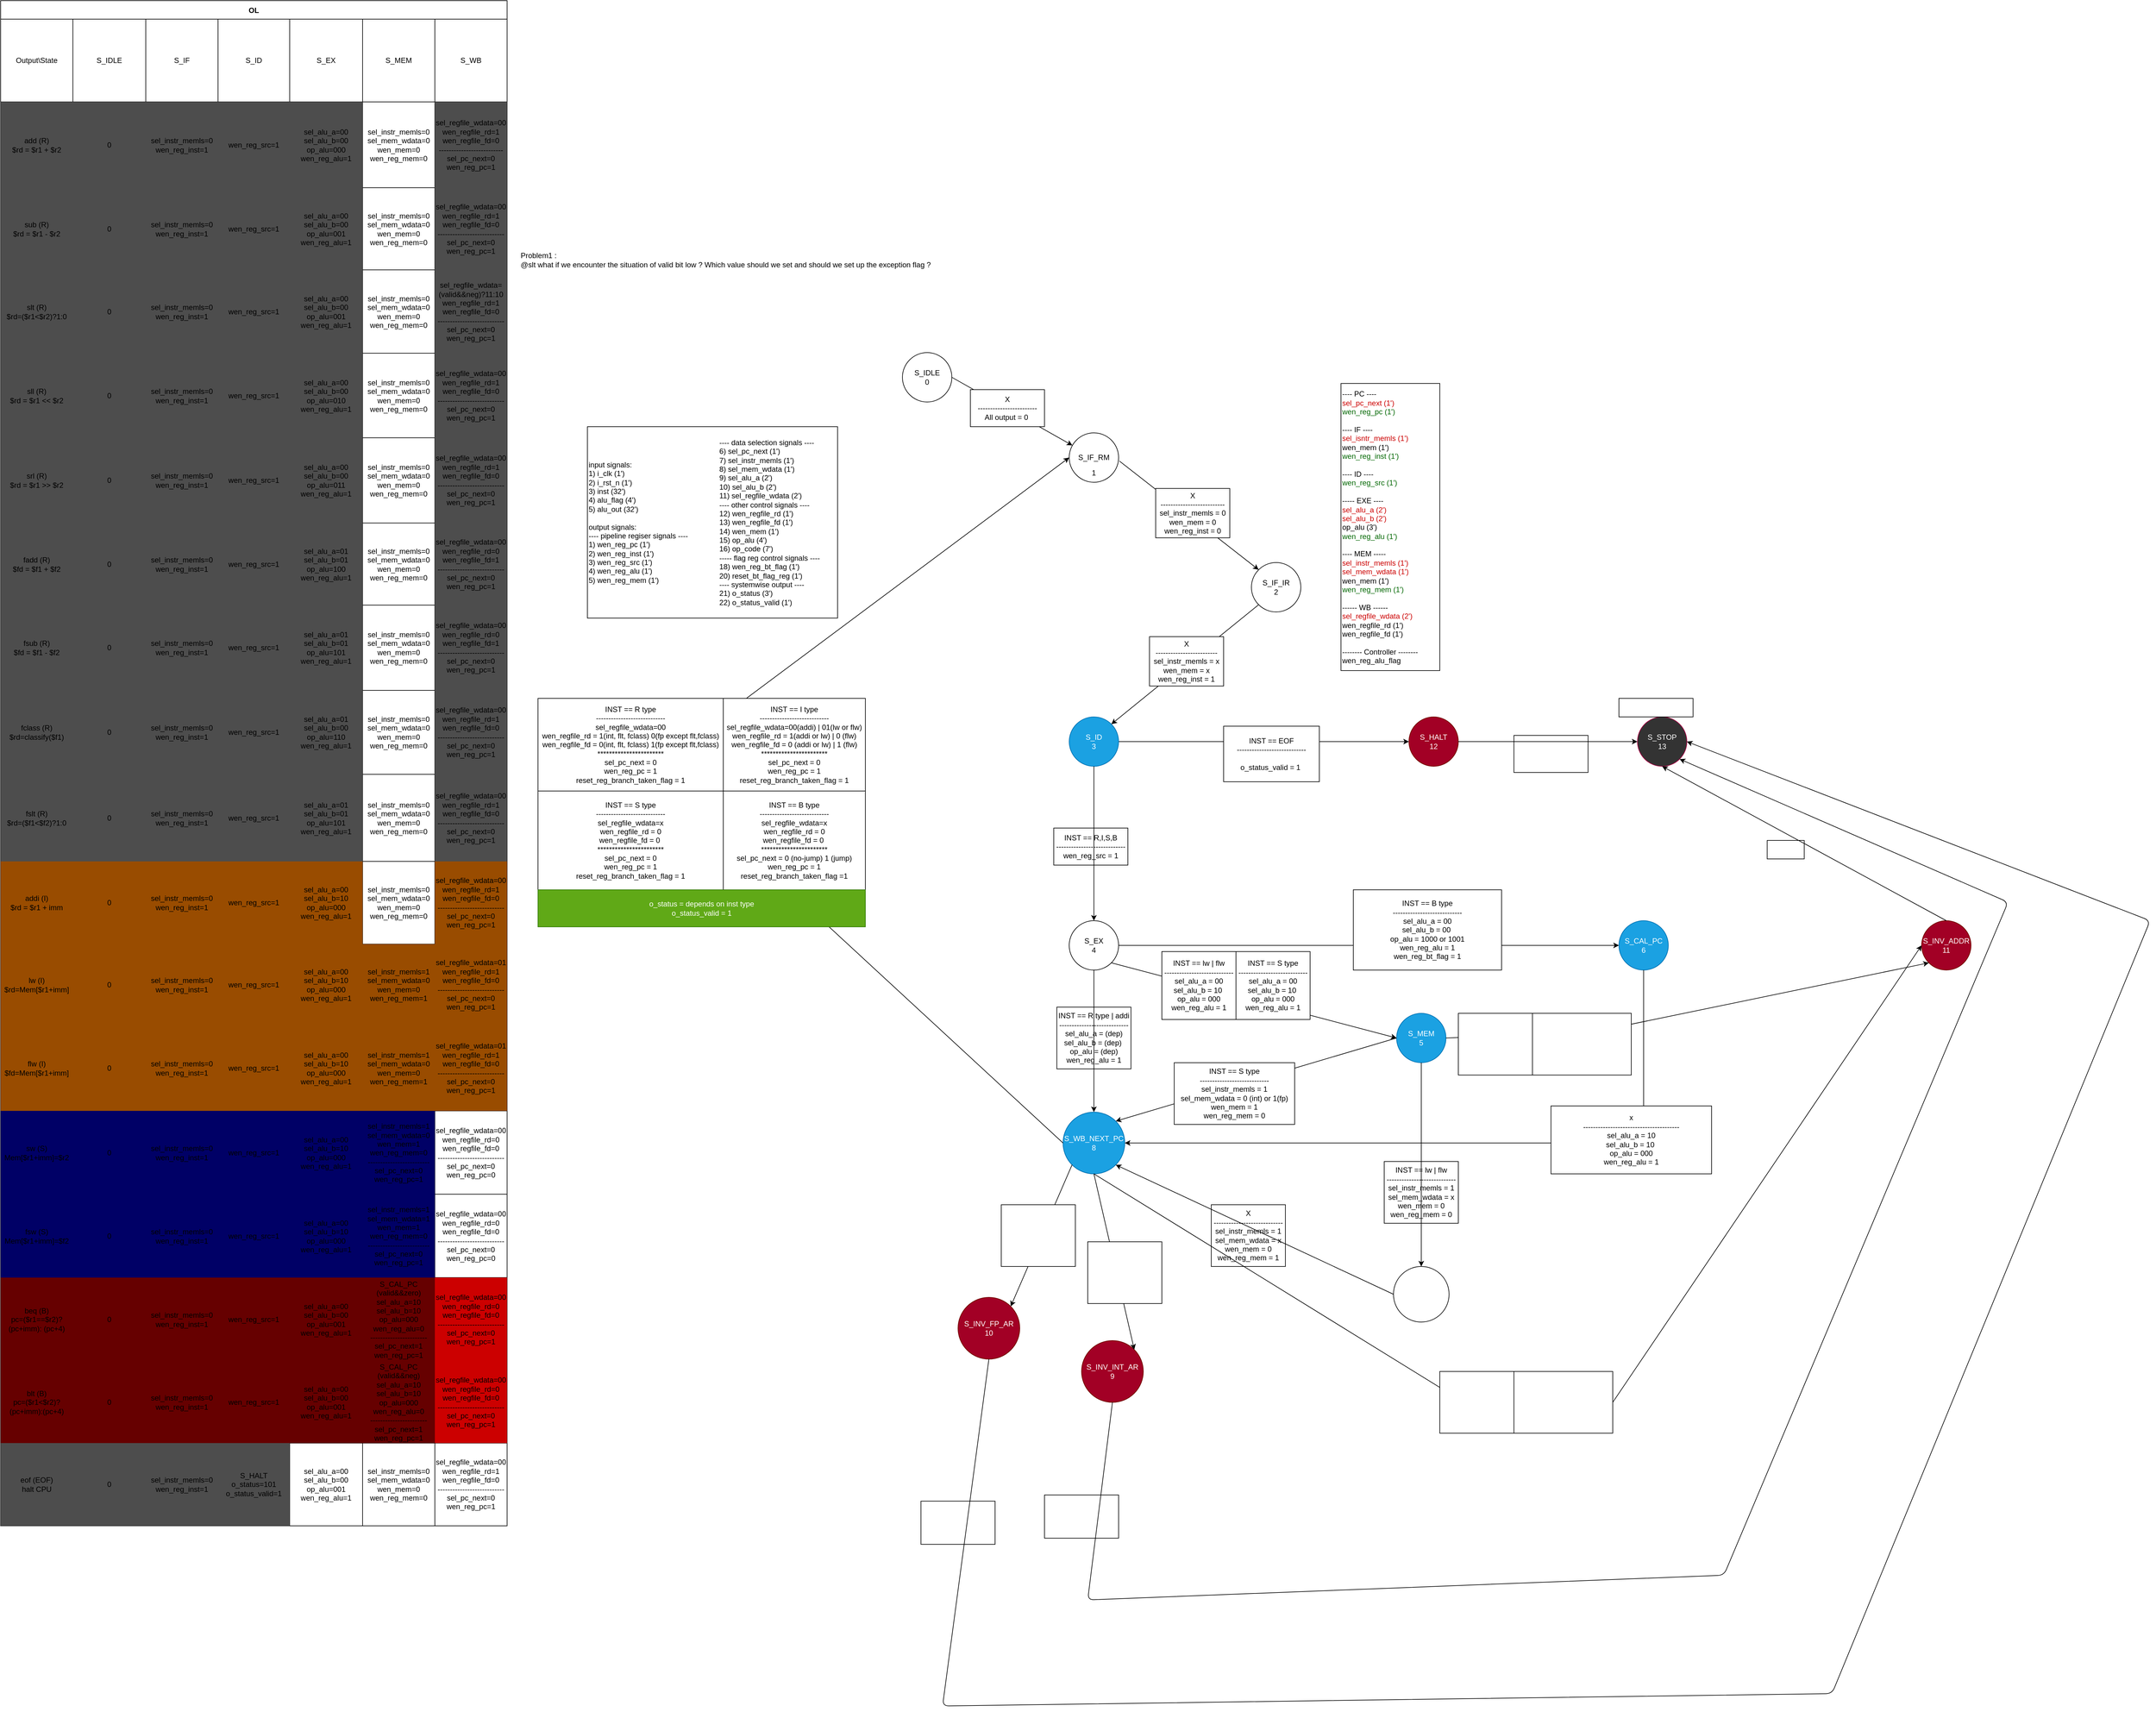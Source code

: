 <mxfile>
    <diagram id="5WRScxuSnjDNMUMDemiR" name="Page-1">
        <mxGraphModel dx="815" dy="771" grid="1" gridSize="10" guides="1" tooltips="1" connect="1" arrows="1" fold="1" page="1" pageScale="1" pageWidth="850" pageHeight="1100" math="0" shadow="0">
            <root>
                <mxCell id="0"/>
                <mxCell id="1" parent="0"/>
                <mxCell id="14" value="OL" style="shape=table;startSize=30;container=1;collapsible=0;childLayout=tableLayout;fontStyle=1;align=center;strokeColor=default;movable=1;resizable=1;rotatable=1;deletable=1;editable=1;connectable=1;" parent="1" vertex="1">
                    <mxGeometry x="60" y="450" width="820" height="2470" as="geometry"/>
                </mxCell>
                <mxCell id="15" value="" style="shape=tableRow;horizontal=0;startSize=0;swimlaneHead=0;swimlaneBody=0;top=0;left=0;bottom=0;right=0;collapsible=0;dropTarget=0;fillColor=none;points=[[0,0.5],[1,0.5]];portConstraint=eastwest;strokeColor=default;" parent="14" vertex="1">
                    <mxGeometry y="30" width="820" height="134" as="geometry"/>
                </mxCell>
                <mxCell id="16" value="Output\State" style="shape=partialRectangle;html=1;whiteSpace=wrap;connectable=0;fillColor=none;top=0;left=0;bottom=0;right=0;overflow=hidden;strokeColor=default;" parent="15" vertex="1">
                    <mxGeometry width="117" height="134" as="geometry">
                        <mxRectangle width="117" height="134" as="alternateBounds"/>
                    </mxGeometry>
                </mxCell>
                <mxCell id="17" value="S_IDLE" style="shape=partialRectangle;html=1;whiteSpace=wrap;connectable=0;fillColor=none;top=0;left=0;bottom=0;right=0;overflow=hidden;strokeColor=default;" parent="15" vertex="1">
                    <mxGeometry x="117" width="118" height="134" as="geometry">
                        <mxRectangle width="118" height="134" as="alternateBounds"/>
                    </mxGeometry>
                </mxCell>
                <mxCell id="18" value="S_IF" style="shape=partialRectangle;html=1;whiteSpace=wrap;connectable=0;fillColor=none;top=0;left=0;bottom=0;right=0;overflow=hidden;strokeColor=default;" parent="15" vertex="1">
                    <mxGeometry x="235" width="117" height="134" as="geometry">
                        <mxRectangle width="117" height="134" as="alternateBounds"/>
                    </mxGeometry>
                </mxCell>
                <mxCell id="64" value="S_ID" style="shape=partialRectangle;html=1;whiteSpace=wrap;connectable=0;fillColor=none;top=0;left=0;bottom=0;right=0;overflow=hidden;strokeColor=default;" parent="15" vertex="1">
                    <mxGeometry x="352" width="116" height="134" as="geometry">
                        <mxRectangle width="116" height="134" as="alternateBounds"/>
                    </mxGeometry>
                </mxCell>
                <mxCell id="58" value="S_EX" style="shape=partialRectangle;html=1;whiteSpace=wrap;connectable=0;fillColor=none;top=0;left=0;bottom=0;right=0;overflow=hidden;strokeColor=default;" parent="15" vertex="1">
                    <mxGeometry x="468" width="118" height="134" as="geometry">
                        <mxRectangle width="118" height="134" as="alternateBounds"/>
                    </mxGeometry>
                </mxCell>
                <mxCell id="52" value="S_MEM" style="shape=partialRectangle;html=1;whiteSpace=wrap;connectable=0;fillColor=none;top=0;left=0;bottom=0;right=0;overflow=hidden;strokeColor=default;" parent="15" vertex="1">
                    <mxGeometry x="586" width="117" height="134" as="geometry">
                        <mxRectangle width="117" height="134" as="alternateBounds"/>
                    </mxGeometry>
                </mxCell>
                <mxCell id="70" value="S_WB" style="shape=partialRectangle;html=1;whiteSpace=wrap;connectable=0;fillColor=none;top=0;left=0;bottom=0;right=0;overflow=hidden;strokeColor=default;" parent="15" vertex="1">
                    <mxGeometry x="703" width="117" height="134" as="geometry">
                        <mxRectangle width="117" height="134" as="alternateBounds"/>
                    </mxGeometry>
                </mxCell>
                <mxCell id="48" value="" style="shape=tableRow;horizontal=0;startSize=0;swimlaneHead=0;swimlaneBody=0;top=0;left=0;bottom=0;right=0;collapsible=0;dropTarget=0;fillColor=none;points=[[0,0.5],[1,0.5]];portConstraint=eastwest;strokeColor=default;" parent="14" vertex="1">
                    <mxGeometry y="164" width="820" height="139" as="geometry"/>
                </mxCell>
                <mxCell id="49" value="add (R)&lt;br&gt;$rd = $r1 + $r2" style="shape=partialRectangle;html=1;whiteSpace=wrap;connectable=0;fillColor=#4D4D4D;top=0;left=0;bottom=0;right=0;overflow=hidden;strokeColor=default;" parent="48" vertex="1">
                    <mxGeometry width="117" height="139" as="geometry">
                        <mxRectangle width="117" height="139" as="alternateBounds"/>
                    </mxGeometry>
                </mxCell>
                <mxCell id="50" value="0" style="shape=partialRectangle;html=1;whiteSpace=wrap;connectable=0;fillColor=#4D4D4D;top=0;left=0;bottom=0;right=0;overflow=hidden;strokeColor=default;" parent="48" vertex="1">
                    <mxGeometry x="117" width="118" height="139" as="geometry">
                        <mxRectangle width="118" height="139" as="alternateBounds"/>
                    </mxGeometry>
                </mxCell>
                <mxCell id="51" value="sel_instr_memls=0&lt;br&gt;wen_reg_inst=1" style="shape=partialRectangle;html=1;whiteSpace=wrap;connectable=0;fillColor=#4D4D4D;top=0;left=0;bottom=0;right=0;overflow=hidden;strokeColor=default;" parent="48" vertex="1">
                    <mxGeometry x="235" width="117" height="139" as="geometry">
                        <mxRectangle width="117" height="139" as="alternateBounds"/>
                    </mxGeometry>
                </mxCell>
                <mxCell id="65" value="wen_reg_src=1" style="shape=partialRectangle;html=1;whiteSpace=wrap;connectable=0;fillColor=#4D4D4D;top=0;left=0;bottom=0;right=0;overflow=hidden;strokeColor=default;" parent="48" vertex="1">
                    <mxGeometry x="352" width="116" height="139" as="geometry">
                        <mxRectangle width="116" height="139" as="alternateBounds"/>
                    </mxGeometry>
                </mxCell>
                <mxCell id="59" value="sel_alu_a=00&lt;br&gt;sel_alu_b=00&lt;br&gt;op_alu=000&lt;br&gt;wen_reg_alu=1" style="shape=partialRectangle;html=1;whiteSpace=wrap;connectable=0;fillColor=#4D4D4D;top=0;left=0;bottom=0;right=0;overflow=hidden;strokeColor=default;" parent="48" vertex="1">
                    <mxGeometry x="468" width="118" height="139" as="geometry">
                        <mxRectangle width="118" height="139" as="alternateBounds"/>
                    </mxGeometry>
                </mxCell>
                <mxCell id="53" value="sel_instr_memls=0&lt;br&gt;sel_mem_wdata=0&lt;br&gt;wen_mem=0&lt;br&gt;wen_reg_mem=0" style="shape=partialRectangle;html=1;whiteSpace=wrap;connectable=0;fillColor=none;top=0;left=0;bottom=0;right=0;overflow=hidden;strokeColor=default;" parent="48" vertex="1">
                    <mxGeometry x="586" width="117" height="139" as="geometry">
                        <mxRectangle width="117" height="139" as="alternateBounds"/>
                    </mxGeometry>
                </mxCell>
                <mxCell id="71" value="sel_regfile_wdata=00&lt;br&gt;wen_regfile_rd=1&lt;br&gt;wen_regfile_fd=0&lt;br&gt;--------------------------&lt;br&gt;sel_pc_next=0&lt;br&gt;wen_reg_pc=1" style="shape=partialRectangle;html=1;whiteSpace=wrap;connectable=0;fillColor=#4D4D4D;top=0;left=0;bottom=0;right=0;overflow=hidden;strokeColor=default;" parent="48" vertex="1">
                    <mxGeometry x="703" width="117" height="139" as="geometry">
                        <mxRectangle width="117" height="139" as="alternateBounds"/>
                    </mxGeometry>
                </mxCell>
                <mxCell id="19" value="" style="shape=tableRow;horizontal=0;startSize=0;swimlaneHead=0;swimlaneBody=0;top=0;left=0;bottom=0;right=0;collapsible=0;dropTarget=0;fillColor=none;points=[[0,0.5],[1,0.5]];portConstraint=eastwest;strokeColor=default;" parent="14" vertex="1">
                    <mxGeometry y="303" width="820" height="133" as="geometry"/>
                </mxCell>
                <mxCell id="20" value="sub (R)&lt;br&gt;$rd = $r1 - $r2" style="shape=partialRectangle;html=1;whiteSpace=wrap;connectable=0;fillColor=#4D4D4D;top=0;left=0;bottom=0;right=0;overflow=hidden;strokeColor=default;" parent="19" vertex="1">
                    <mxGeometry width="117" height="133" as="geometry">
                        <mxRectangle width="117" height="133" as="alternateBounds"/>
                    </mxGeometry>
                </mxCell>
                <mxCell id="21" value="0" style="shape=partialRectangle;html=1;whiteSpace=wrap;connectable=0;fillColor=#4D4D4D;top=0;left=0;bottom=0;right=0;overflow=hidden;strokeColor=default;" parent="19" vertex="1">
                    <mxGeometry x="117" width="118" height="133" as="geometry">
                        <mxRectangle width="118" height="133" as="alternateBounds"/>
                    </mxGeometry>
                </mxCell>
                <mxCell id="22" value="sel_instr_memls=0&lt;br&gt;wen_reg_inst=1" style="shape=partialRectangle;html=1;whiteSpace=wrap;connectable=0;fillColor=#4D4D4D;top=0;left=0;bottom=0;right=0;overflow=hidden;strokeColor=default;" parent="19" vertex="1">
                    <mxGeometry x="235" width="117" height="133" as="geometry">
                        <mxRectangle width="117" height="133" as="alternateBounds"/>
                    </mxGeometry>
                </mxCell>
                <mxCell id="66" value="wen_reg_src=1" style="shape=partialRectangle;html=1;whiteSpace=wrap;connectable=0;fillColor=#4D4D4D;top=0;left=0;bottom=0;right=0;overflow=hidden;strokeColor=default;" parent="19" vertex="1">
                    <mxGeometry x="352" width="116" height="133" as="geometry">
                        <mxRectangle width="116" height="133" as="alternateBounds"/>
                    </mxGeometry>
                </mxCell>
                <mxCell id="60" value="sel_alu_a=00&lt;br&gt;sel_alu_b=00&lt;br&gt;op_alu=001&lt;br&gt;wen_reg_alu=1" style="shape=partialRectangle;html=1;whiteSpace=wrap;connectable=0;fillColor=#4D4D4D;top=0;left=0;bottom=0;right=0;overflow=hidden;strokeColor=default;" parent="19" vertex="1">
                    <mxGeometry x="468" width="118" height="133" as="geometry">
                        <mxRectangle width="118" height="133" as="alternateBounds"/>
                    </mxGeometry>
                </mxCell>
                <mxCell id="54" value="sel_instr_memls=0&lt;br&gt;sel_mem_wdata=0&lt;br&gt;wen_mem=0&lt;br&gt;wen_reg_mem=0" style="shape=partialRectangle;html=1;whiteSpace=wrap;connectable=0;fillColor=none;top=0;left=0;bottom=0;right=0;overflow=hidden;strokeColor=default;" parent="19" vertex="1">
                    <mxGeometry x="586" width="117" height="133" as="geometry">
                        <mxRectangle width="117" height="133" as="alternateBounds"/>
                    </mxGeometry>
                </mxCell>
                <mxCell id="72" value="sel_regfile_wdata=00&lt;br&gt;wen_regfile_rd=1&lt;br&gt;wen_regfile_fd=0&lt;br&gt;---------------------------&lt;br&gt;sel_pc_next=0&lt;br&gt;wen_reg_pc=1" style="shape=partialRectangle;html=1;whiteSpace=wrap;connectable=0;fillColor=#4D4D4D;top=0;left=0;bottom=0;right=0;overflow=hidden;strokeColor=default;" parent="19" vertex="1">
                    <mxGeometry x="703" width="117" height="133" as="geometry">
                        <mxRectangle width="117" height="133" as="alternateBounds"/>
                    </mxGeometry>
                </mxCell>
                <mxCell id="198" style="shape=tableRow;horizontal=0;startSize=0;swimlaneHead=0;swimlaneBody=0;top=0;left=0;bottom=0;right=0;collapsible=0;dropTarget=0;fillColor=none;points=[[0,0.5],[1,0.5]];portConstraint=eastwest;strokeColor=default;" parent="14" vertex="1">
                    <mxGeometry y="436" width="820" height="135" as="geometry"/>
                </mxCell>
                <mxCell id="199" value="slt (R)&lt;br&gt;$rd=($r1&amp;lt;$r2)?1:0" style="shape=partialRectangle;html=1;whiteSpace=wrap;connectable=0;fillColor=#4D4D4D;top=0;left=0;bottom=0;right=0;overflow=hidden;strokeColor=default;" parent="198" vertex="1">
                    <mxGeometry width="117" height="135" as="geometry">
                        <mxRectangle width="117" height="135" as="alternateBounds"/>
                    </mxGeometry>
                </mxCell>
                <mxCell id="200" value="0" style="shape=partialRectangle;html=1;whiteSpace=wrap;connectable=0;fillColor=#4D4D4D;top=0;left=0;bottom=0;right=0;overflow=hidden;strokeColor=default;" parent="198" vertex="1">
                    <mxGeometry x="117" width="118" height="135" as="geometry">
                        <mxRectangle width="118" height="135" as="alternateBounds"/>
                    </mxGeometry>
                </mxCell>
                <mxCell id="201" value="sel_instr_memls=0&lt;br&gt;wen_reg_inst=1" style="shape=partialRectangle;html=1;whiteSpace=wrap;connectable=0;fillColor=#4D4D4D;top=0;left=0;bottom=0;right=0;overflow=hidden;strokeColor=default;" parent="198" vertex="1">
                    <mxGeometry x="235" width="117" height="135" as="geometry">
                        <mxRectangle width="117" height="135" as="alternateBounds"/>
                    </mxGeometry>
                </mxCell>
                <mxCell id="202" value="wen_reg_src=1" style="shape=partialRectangle;html=1;whiteSpace=wrap;connectable=0;fillColor=#4D4D4D;top=0;left=0;bottom=0;right=0;overflow=hidden;strokeColor=default;" parent="198" vertex="1">
                    <mxGeometry x="352" width="116" height="135" as="geometry">
                        <mxRectangle width="116" height="135" as="alternateBounds"/>
                    </mxGeometry>
                </mxCell>
                <mxCell id="203" value="sel_alu_a=00&lt;br&gt;sel_alu_b=00&lt;br&gt;op_alu=001&lt;br&gt;wen_reg_alu=1" style="shape=partialRectangle;html=1;whiteSpace=wrap;connectable=0;fillColor=#4D4D4D;top=0;left=0;bottom=0;right=0;overflow=hidden;strokeColor=default;" parent="198" vertex="1">
                    <mxGeometry x="468" width="118" height="135" as="geometry">
                        <mxRectangle width="118" height="135" as="alternateBounds"/>
                    </mxGeometry>
                </mxCell>
                <mxCell id="204" value="sel_instr_memls=0&lt;br&gt;sel_mem_wdata=0&lt;br&gt;wen_mem=0&lt;br&gt;wen_reg_mem=0" style="shape=partialRectangle;html=1;whiteSpace=wrap;connectable=0;fillColor=none;top=0;left=0;bottom=0;right=0;overflow=hidden;strokeColor=default;" parent="198" vertex="1">
                    <mxGeometry x="586" width="117" height="135" as="geometry">
                        <mxRectangle width="117" height="135" as="alternateBounds"/>
                    </mxGeometry>
                </mxCell>
                <mxCell id="205" value="sel_regfile_wdata=(valid&amp;amp;&amp;amp;neg)?11:10&lt;br&gt;wen_regfile_rd=1&lt;br&gt;wen_regfile_fd=0&lt;br&gt;---------------------------&lt;br&gt;sel_pc_next=0&lt;br&gt;wen_reg_pc=1" style="shape=partialRectangle;html=1;whiteSpace=wrap;connectable=0;fillColor=#4D4D4D;top=0;left=0;bottom=0;right=0;overflow=hidden;strokeColor=default;" parent="198" vertex="1">
                    <mxGeometry x="703" width="117" height="135" as="geometry">
                        <mxRectangle width="117" height="135" as="alternateBounds"/>
                    </mxGeometry>
                </mxCell>
                <mxCell id="190" style="shape=tableRow;horizontal=0;startSize=0;swimlaneHead=0;swimlaneBody=0;top=0;left=0;bottom=0;right=0;collapsible=0;dropTarget=0;fillColor=none;points=[[0,0.5],[1,0.5]];portConstraint=eastwest;strokeColor=default;" parent="14" vertex="1">
                    <mxGeometry y="571" width="820" height="137" as="geometry"/>
                </mxCell>
                <mxCell id="191" value="sll (R)&lt;br&gt;$rd = $r1 &amp;lt;&amp;lt; $r2" style="shape=partialRectangle;html=1;whiteSpace=wrap;connectable=0;fillColor=#4D4D4D;top=0;left=0;bottom=0;right=0;overflow=hidden;strokeColor=default;" parent="190" vertex="1">
                    <mxGeometry width="117" height="137" as="geometry">
                        <mxRectangle width="117" height="137" as="alternateBounds"/>
                    </mxGeometry>
                </mxCell>
                <mxCell id="192" value="0" style="shape=partialRectangle;html=1;whiteSpace=wrap;connectable=0;fillColor=#4D4D4D;top=0;left=0;bottom=0;right=0;overflow=hidden;strokeColor=default;" parent="190" vertex="1">
                    <mxGeometry x="117" width="118" height="137" as="geometry">
                        <mxRectangle width="118" height="137" as="alternateBounds"/>
                    </mxGeometry>
                </mxCell>
                <mxCell id="193" value="sel_instr_memls=0&lt;br&gt;wen_reg_inst=1" style="shape=partialRectangle;html=1;whiteSpace=wrap;connectable=0;fillColor=#4D4D4D;top=0;left=0;bottom=0;right=0;overflow=hidden;strokeColor=default;" parent="190" vertex="1">
                    <mxGeometry x="235" width="117" height="137" as="geometry">
                        <mxRectangle width="117" height="137" as="alternateBounds"/>
                    </mxGeometry>
                </mxCell>
                <mxCell id="194" value="wen_reg_src=1" style="shape=partialRectangle;html=1;whiteSpace=wrap;connectable=0;fillColor=#4D4D4D;top=0;left=0;bottom=0;right=0;overflow=hidden;strokeColor=default;" parent="190" vertex="1">
                    <mxGeometry x="352" width="116" height="137" as="geometry">
                        <mxRectangle width="116" height="137" as="alternateBounds"/>
                    </mxGeometry>
                </mxCell>
                <mxCell id="195" value="sel_alu_a=00&lt;br&gt;sel_alu_b=00&lt;br&gt;op_alu=010&lt;br&gt;wen_reg_alu=1" style="shape=partialRectangle;html=1;whiteSpace=wrap;connectable=0;fillColor=#4D4D4D;top=0;left=0;bottom=0;right=0;overflow=hidden;strokeColor=default;" parent="190" vertex="1">
                    <mxGeometry x="468" width="118" height="137" as="geometry">
                        <mxRectangle width="118" height="137" as="alternateBounds"/>
                    </mxGeometry>
                </mxCell>
                <mxCell id="196" value="sel_instr_memls=0&lt;br&gt;sel_mem_wdata=0&lt;br&gt;wen_mem=0&lt;br&gt;wen_reg_mem=0" style="shape=partialRectangle;html=1;whiteSpace=wrap;connectable=0;fillColor=none;top=0;left=0;bottom=0;right=0;overflow=hidden;strokeColor=default;" parent="190" vertex="1">
                    <mxGeometry x="586" width="117" height="137" as="geometry">
                        <mxRectangle width="117" height="137" as="alternateBounds"/>
                    </mxGeometry>
                </mxCell>
                <mxCell id="197" value="sel_regfile_wdata=00&lt;br&gt;wen_regfile_rd=1&lt;br&gt;wen_regfile_fd=0&lt;br&gt;---------------------------&lt;br&gt;sel_pc_next=0&lt;br&gt;wen_reg_pc=1" style="shape=partialRectangle;html=1;whiteSpace=wrap;connectable=0;fillColor=#4D4D4D;top=0;left=0;bottom=0;right=0;overflow=hidden;strokeColor=default;" parent="190" vertex="1">
                    <mxGeometry x="703" width="117" height="137" as="geometry">
                        <mxRectangle width="117" height="137" as="alternateBounds"/>
                    </mxGeometry>
                </mxCell>
                <mxCell id="182" style="shape=tableRow;horizontal=0;startSize=0;swimlaneHead=0;swimlaneBody=0;top=0;left=0;bottom=0;right=0;collapsible=0;dropTarget=0;fillColor=none;points=[[0,0.5],[1,0.5]];portConstraint=eastwest;strokeColor=default;" parent="14" vertex="1">
                    <mxGeometry y="708" width="820" height="138" as="geometry"/>
                </mxCell>
                <mxCell id="183" value="srl (R)&lt;br&gt;$rd = $r1 &amp;gt;&amp;gt; $r2" style="shape=partialRectangle;html=1;whiteSpace=wrap;connectable=0;fillColor=#4D4D4D;top=0;left=0;bottom=0;right=0;overflow=hidden;strokeColor=default;" parent="182" vertex="1">
                    <mxGeometry width="117" height="138" as="geometry">
                        <mxRectangle width="117" height="138" as="alternateBounds"/>
                    </mxGeometry>
                </mxCell>
                <mxCell id="184" value="0" style="shape=partialRectangle;html=1;whiteSpace=wrap;connectable=0;fillColor=#4D4D4D;top=0;left=0;bottom=0;right=0;overflow=hidden;strokeColor=default;" parent="182" vertex="1">
                    <mxGeometry x="117" width="118" height="138" as="geometry">
                        <mxRectangle width="118" height="138" as="alternateBounds"/>
                    </mxGeometry>
                </mxCell>
                <mxCell id="185" value="sel_instr_memls=0&lt;br&gt;wen_reg_inst=1" style="shape=partialRectangle;html=1;whiteSpace=wrap;connectable=0;fillColor=#4D4D4D;top=0;left=0;bottom=0;right=0;overflow=hidden;strokeColor=default;" parent="182" vertex="1">
                    <mxGeometry x="235" width="117" height="138" as="geometry">
                        <mxRectangle width="117" height="138" as="alternateBounds"/>
                    </mxGeometry>
                </mxCell>
                <mxCell id="186" value="wen_reg_src=1" style="shape=partialRectangle;html=1;whiteSpace=wrap;connectable=0;fillColor=#4D4D4D;top=0;left=0;bottom=0;right=0;overflow=hidden;strokeColor=default;" parent="182" vertex="1">
                    <mxGeometry x="352" width="116" height="138" as="geometry">
                        <mxRectangle width="116" height="138" as="alternateBounds"/>
                    </mxGeometry>
                </mxCell>
                <mxCell id="187" value="sel_alu_a=00&lt;br&gt;sel_alu_b=00&lt;br&gt;op_alu=011&lt;br&gt;wen_reg_alu=1" style="shape=partialRectangle;html=1;whiteSpace=wrap;connectable=0;fillColor=#4D4D4D;top=0;left=0;bottom=0;right=0;overflow=hidden;strokeColor=default;" parent="182" vertex="1">
                    <mxGeometry x="468" width="118" height="138" as="geometry">
                        <mxRectangle width="118" height="138" as="alternateBounds"/>
                    </mxGeometry>
                </mxCell>
                <mxCell id="188" value="sel_instr_memls=0&lt;br&gt;sel_mem_wdata=0&lt;br&gt;wen_mem=0&lt;br&gt;wen_reg_mem=0" style="shape=partialRectangle;html=1;whiteSpace=wrap;connectable=0;fillColor=none;top=0;left=0;bottom=0;right=0;overflow=hidden;strokeColor=default;" parent="182" vertex="1">
                    <mxGeometry x="586" width="117" height="138" as="geometry">
                        <mxRectangle width="117" height="138" as="alternateBounds"/>
                    </mxGeometry>
                </mxCell>
                <mxCell id="189" value="sel_regfile_wdata=00&lt;br&gt;wen_regfile_rd=1&lt;br&gt;wen_regfile_fd=0&lt;br&gt;---------------------------&lt;br&gt;sel_pc_next=0&lt;br&gt;wen_reg_pc=1" style="shape=partialRectangle;html=1;whiteSpace=wrap;connectable=0;fillColor=#4D4D4D;top=0;left=0;bottom=0;right=0;overflow=hidden;strokeColor=default;" parent="182" vertex="1">
                    <mxGeometry x="703" width="117" height="138" as="geometry">
                        <mxRectangle width="117" height="138" as="alternateBounds"/>
                    </mxGeometry>
                </mxCell>
                <mxCell id="23" value="" style="shape=tableRow;horizontal=0;startSize=0;swimlaneHead=0;swimlaneBody=0;top=0;left=0;bottom=0;right=0;collapsible=0;dropTarget=0;fillColor=none;points=[[0,0.5],[1,0.5]];portConstraint=eastwest;strokeColor=default;" parent="14" vertex="1">
                    <mxGeometry y="846" width="820" height="133" as="geometry"/>
                </mxCell>
                <mxCell id="24" value="fadd (R)&lt;br&gt;$fd = $f1 + $f2" style="shape=partialRectangle;html=1;whiteSpace=wrap;connectable=0;fillColor=#4D4D4D;top=0;left=0;bottom=0;right=0;overflow=hidden;strokeColor=default;" parent="23" vertex="1">
                    <mxGeometry width="117" height="133" as="geometry">
                        <mxRectangle width="117" height="133" as="alternateBounds"/>
                    </mxGeometry>
                </mxCell>
                <mxCell id="25" value="0" style="shape=partialRectangle;html=1;whiteSpace=wrap;connectable=0;fillColor=#4D4D4D;top=0;left=0;bottom=0;right=0;overflow=hidden;strokeColor=default;" parent="23" vertex="1">
                    <mxGeometry x="117" width="118" height="133" as="geometry">
                        <mxRectangle width="118" height="133" as="alternateBounds"/>
                    </mxGeometry>
                </mxCell>
                <mxCell id="26" value="sel_instr_memls=0&lt;br&gt;wen_reg_inst=1" style="shape=partialRectangle;html=1;whiteSpace=wrap;connectable=0;fillColor=#4D4D4D;top=0;left=0;bottom=0;right=0;overflow=hidden;strokeColor=default;" parent="23" vertex="1">
                    <mxGeometry x="235" width="117" height="133" as="geometry">
                        <mxRectangle width="117" height="133" as="alternateBounds"/>
                    </mxGeometry>
                </mxCell>
                <mxCell id="67" value="wen_reg_src=1" style="shape=partialRectangle;html=1;whiteSpace=wrap;connectable=0;fillColor=#4D4D4D;top=0;left=0;bottom=0;right=0;overflow=hidden;strokeColor=default;" parent="23" vertex="1">
                    <mxGeometry x="352" width="116" height="133" as="geometry">
                        <mxRectangle width="116" height="133" as="alternateBounds"/>
                    </mxGeometry>
                </mxCell>
                <mxCell id="61" value="sel_alu_a=01&lt;br&gt;sel_alu_b=01&lt;br&gt;op_alu=100&lt;br&gt;wen_reg_alu=1" style="shape=partialRectangle;html=1;whiteSpace=wrap;connectable=0;fillColor=#4D4D4D;top=0;left=0;bottom=0;right=0;overflow=hidden;strokeColor=default;" parent="23" vertex="1">
                    <mxGeometry x="468" width="118" height="133" as="geometry">
                        <mxRectangle width="118" height="133" as="alternateBounds"/>
                    </mxGeometry>
                </mxCell>
                <mxCell id="55" value="sel_instr_memls=0&lt;br&gt;sel_mem_wdata=0&lt;br&gt;wen_mem=0&lt;br&gt;wen_reg_mem=0" style="shape=partialRectangle;html=1;whiteSpace=wrap;connectable=0;fillColor=none;top=0;left=0;bottom=0;right=0;overflow=hidden;strokeColor=default;" parent="23" vertex="1">
                    <mxGeometry x="586" width="117" height="133" as="geometry">
                        <mxRectangle width="117" height="133" as="alternateBounds"/>
                    </mxGeometry>
                </mxCell>
                <mxCell id="73" value="sel_regfile_wdata=00&lt;br&gt;wen_regfile_rd=0&lt;br&gt;wen_regfile_fd=1&lt;br&gt;---------------------------&lt;br&gt;sel_pc_next=0&lt;br&gt;wen_reg_pc=1" style="shape=partialRectangle;html=1;whiteSpace=wrap;connectable=0;fillColor=#4D4D4D;top=0;left=0;bottom=0;right=0;overflow=hidden;strokeColor=default;" parent="23" vertex="1">
                    <mxGeometry x="703" width="117" height="133" as="geometry">
                        <mxRectangle width="117" height="133" as="alternateBounds"/>
                    </mxGeometry>
                </mxCell>
                <mxCell id="44" value="" style="shape=tableRow;horizontal=0;startSize=0;swimlaneHead=0;swimlaneBody=0;top=0;left=0;bottom=0;right=0;collapsible=0;dropTarget=0;fillColor=none;points=[[0,0.5],[1,0.5]];portConstraint=eastwest;strokeColor=default;" parent="14" vertex="1">
                    <mxGeometry y="979" width="820" height="138" as="geometry"/>
                </mxCell>
                <mxCell id="45" value="fsub (R)&lt;br&gt;$fd = $f1 - $f2" style="shape=partialRectangle;html=1;whiteSpace=wrap;connectable=0;fillColor=#4D4D4D;top=0;left=0;bottom=0;right=0;overflow=hidden;strokeColor=default;" parent="44" vertex="1">
                    <mxGeometry width="117" height="138" as="geometry">
                        <mxRectangle width="117" height="138" as="alternateBounds"/>
                    </mxGeometry>
                </mxCell>
                <mxCell id="46" value="0" style="shape=partialRectangle;html=1;whiteSpace=wrap;connectable=0;fillColor=#4D4D4D;top=0;left=0;bottom=0;right=0;overflow=hidden;strokeColor=default;" parent="44" vertex="1">
                    <mxGeometry x="117" width="118" height="138" as="geometry">
                        <mxRectangle width="118" height="138" as="alternateBounds"/>
                    </mxGeometry>
                </mxCell>
                <mxCell id="47" value="sel_instr_memls=0&lt;br&gt;wen_reg_inst=1" style="shape=partialRectangle;html=1;whiteSpace=wrap;connectable=0;fillColor=#4D4D4D;top=0;left=0;bottom=0;right=0;overflow=hidden;strokeColor=default;" parent="44" vertex="1">
                    <mxGeometry x="235" width="117" height="138" as="geometry">
                        <mxRectangle width="117" height="138" as="alternateBounds"/>
                    </mxGeometry>
                </mxCell>
                <mxCell id="68" value="wen_reg_src=1" style="shape=partialRectangle;html=1;whiteSpace=wrap;connectable=0;fillColor=#4D4D4D;top=0;left=0;bottom=0;right=0;overflow=hidden;strokeColor=default;" parent="44" vertex="1">
                    <mxGeometry x="352" width="116" height="138" as="geometry">
                        <mxRectangle width="116" height="138" as="alternateBounds"/>
                    </mxGeometry>
                </mxCell>
                <mxCell id="62" value="sel_alu_a=01&lt;br&gt;sel_alu_b=01&lt;br&gt;op_alu=101&lt;br&gt;wen_reg_alu=1" style="shape=partialRectangle;html=1;whiteSpace=wrap;connectable=0;fillColor=#4D4D4D;top=0;left=0;bottom=0;right=0;overflow=hidden;strokeColor=default;" parent="44" vertex="1">
                    <mxGeometry x="468" width="118" height="138" as="geometry">
                        <mxRectangle width="118" height="138" as="alternateBounds"/>
                    </mxGeometry>
                </mxCell>
                <mxCell id="56" value="sel_instr_memls=0&lt;br&gt;sel_mem_wdata=0&lt;br&gt;wen_mem=0&lt;br&gt;wen_reg_mem=0" style="shape=partialRectangle;html=1;whiteSpace=wrap;connectable=0;fillColor=none;top=0;left=0;bottom=0;right=0;overflow=hidden;strokeColor=default;" parent="44" vertex="1">
                    <mxGeometry x="586" width="117" height="138" as="geometry">
                        <mxRectangle width="117" height="138" as="alternateBounds"/>
                    </mxGeometry>
                </mxCell>
                <mxCell id="74" value="sel_regfile_wdata=00&lt;br&gt;wen_regfile_rd=0&lt;br&gt;wen_regfile_fd=1&lt;br&gt;---------------------------&lt;br&gt;sel_pc_next=0&lt;br&gt;wen_reg_pc=1" style="shape=partialRectangle;html=1;whiteSpace=wrap;connectable=0;fillColor=#4D4D4D;top=0;left=0;bottom=0;right=0;overflow=hidden;strokeColor=default;" parent="44" vertex="1">
                    <mxGeometry x="703" width="117" height="138" as="geometry">
                        <mxRectangle width="117" height="138" as="alternateBounds"/>
                    </mxGeometry>
                </mxCell>
                <mxCell id="174" style="shape=tableRow;horizontal=0;startSize=0;swimlaneHead=0;swimlaneBody=0;top=0;left=0;bottom=0;right=0;collapsible=0;dropTarget=0;fillColor=none;points=[[0,0.5],[1,0.5]];portConstraint=eastwest;strokeColor=default;" parent="14" vertex="1">
                    <mxGeometry y="1117" width="820" height="136" as="geometry"/>
                </mxCell>
                <mxCell id="175" value="fclass (R)&lt;br&gt;$rd=classify($f1)" style="shape=partialRectangle;html=1;whiteSpace=wrap;connectable=0;fillColor=#4D4D4D;top=0;left=0;bottom=0;right=0;overflow=hidden;strokeColor=default;" parent="174" vertex="1">
                    <mxGeometry width="117" height="136" as="geometry">
                        <mxRectangle width="117" height="136" as="alternateBounds"/>
                    </mxGeometry>
                </mxCell>
                <mxCell id="176" value="0" style="shape=partialRectangle;html=1;whiteSpace=wrap;connectable=0;fillColor=#4D4D4D;top=0;left=0;bottom=0;right=0;overflow=hidden;strokeColor=default;" parent="174" vertex="1">
                    <mxGeometry x="117" width="118" height="136" as="geometry">
                        <mxRectangle width="118" height="136" as="alternateBounds"/>
                    </mxGeometry>
                </mxCell>
                <mxCell id="177" value="sel_instr_memls=0&lt;br&gt;wen_reg_inst=1" style="shape=partialRectangle;html=1;whiteSpace=wrap;connectable=0;fillColor=#4D4D4D;top=0;left=0;bottom=0;right=0;overflow=hidden;strokeColor=default;" parent="174" vertex="1">
                    <mxGeometry x="235" width="117" height="136" as="geometry">
                        <mxRectangle width="117" height="136" as="alternateBounds"/>
                    </mxGeometry>
                </mxCell>
                <mxCell id="178" value="wen_reg_src=1" style="shape=partialRectangle;html=1;whiteSpace=wrap;connectable=0;fillColor=#4D4D4D;top=0;left=0;bottom=0;right=0;overflow=hidden;strokeColor=default;" parent="174" vertex="1">
                    <mxGeometry x="352" width="116" height="136" as="geometry">
                        <mxRectangle width="116" height="136" as="alternateBounds"/>
                    </mxGeometry>
                </mxCell>
                <mxCell id="179" value="sel_alu_a=01&lt;br&gt;sel_alu_b=00&lt;br&gt;op_alu=110&lt;br&gt;wen_reg_alu=1" style="shape=partialRectangle;html=1;whiteSpace=wrap;connectable=0;fillColor=#4D4D4D;top=0;left=0;bottom=0;right=0;overflow=hidden;strokeColor=default;" parent="174" vertex="1">
                    <mxGeometry x="468" width="118" height="136" as="geometry">
                        <mxRectangle width="118" height="136" as="alternateBounds"/>
                    </mxGeometry>
                </mxCell>
                <mxCell id="180" value="sel_instr_memls=0&lt;br&gt;sel_mem_wdata=0&lt;br&gt;wen_mem=0&lt;br&gt;wen_reg_mem=0" style="shape=partialRectangle;html=1;whiteSpace=wrap;connectable=0;fillColor=none;top=0;left=0;bottom=0;right=0;overflow=hidden;strokeColor=default;" parent="174" vertex="1">
                    <mxGeometry x="586" width="117" height="136" as="geometry">
                        <mxRectangle width="117" height="136" as="alternateBounds"/>
                    </mxGeometry>
                </mxCell>
                <mxCell id="181" value="sel_regfile_wdata=00&lt;br&gt;wen_regfile_rd=1&lt;br&gt;wen_regfile_fd=0&lt;br&gt;---------------------------&lt;br&gt;sel_pc_next=0&lt;br&gt;wen_reg_pc=1" style="shape=partialRectangle;html=1;whiteSpace=wrap;connectable=0;fillColor=#4D4D4D;top=0;left=0;bottom=0;right=0;overflow=hidden;strokeColor=default;" parent="174" vertex="1">
                    <mxGeometry x="703" width="117" height="136" as="geometry">
                        <mxRectangle width="117" height="136" as="alternateBounds"/>
                    </mxGeometry>
                </mxCell>
                <mxCell id="206" style="shape=tableRow;horizontal=0;startSize=0;swimlaneHead=0;swimlaneBody=0;top=0;left=0;bottom=0;right=0;collapsible=0;dropTarget=0;fillColor=none;points=[[0,0.5],[1,0.5]];portConstraint=eastwest;strokeColor=default;" parent="14" vertex="1">
                    <mxGeometry y="1253" width="820" height="141" as="geometry"/>
                </mxCell>
                <mxCell id="207" value="fslt (R)&lt;br&gt;$rd=($f1&amp;lt;$f2)?1:0" style="shape=partialRectangle;html=1;whiteSpace=wrap;connectable=0;fillColor=#4D4D4D;top=0;left=0;bottom=0;right=0;overflow=hidden;strokeColor=default;" parent="206" vertex="1">
                    <mxGeometry width="117" height="141" as="geometry">
                        <mxRectangle width="117" height="141" as="alternateBounds"/>
                    </mxGeometry>
                </mxCell>
                <mxCell id="208" value="0" style="shape=partialRectangle;html=1;whiteSpace=wrap;connectable=0;fillColor=#4D4D4D;top=0;left=0;bottom=0;right=0;overflow=hidden;strokeColor=default;" parent="206" vertex="1">
                    <mxGeometry x="117" width="118" height="141" as="geometry">
                        <mxRectangle width="118" height="141" as="alternateBounds"/>
                    </mxGeometry>
                </mxCell>
                <mxCell id="209" value="sel_instr_memls=0&lt;br&gt;wen_reg_inst=1" style="shape=partialRectangle;html=1;whiteSpace=wrap;connectable=0;fillColor=#4D4D4D;top=0;left=0;bottom=0;right=0;overflow=hidden;strokeColor=default;" parent="206" vertex="1">
                    <mxGeometry x="235" width="117" height="141" as="geometry">
                        <mxRectangle width="117" height="141" as="alternateBounds"/>
                    </mxGeometry>
                </mxCell>
                <mxCell id="210" value="wen_reg_src=1" style="shape=partialRectangle;html=1;whiteSpace=wrap;connectable=0;fillColor=#4D4D4D;top=0;left=0;bottom=0;right=0;overflow=hidden;strokeColor=default;" parent="206" vertex="1">
                    <mxGeometry x="352" width="116" height="141" as="geometry">
                        <mxRectangle width="116" height="141" as="alternateBounds"/>
                    </mxGeometry>
                </mxCell>
                <mxCell id="211" value="sel_alu_a=01&lt;br&gt;sel_alu_b=01&lt;br&gt;op_alu=101&lt;br&gt;wen_reg_alu=1" style="shape=partialRectangle;html=1;whiteSpace=wrap;connectable=0;fillColor=#4D4D4D;top=0;left=0;bottom=0;right=0;overflow=hidden;strokeColor=default;" parent="206" vertex="1">
                    <mxGeometry x="468" width="118" height="141" as="geometry">
                        <mxRectangle width="118" height="141" as="alternateBounds"/>
                    </mxGeometry>
                </mxCell>
                <mxCell id="212" value="sel_instr_memls=0&lt;br&gt;sel_mem_wdata=0&lt;br&gt;wen_mem=0&lt;br&gt;wen_reg_mem=0" style="shape=partialRectangle;html=1;whiteSpace=wrap;connectable=0;fillColor=none;top=0;left=0;bottom=0;right=0;overflow=hidden;strokeColor=default;" parent="206" vertex="1">
                    <mxGeometry x="586" width="117" height="141" as="geometry">
                        <mxRectangle width="117" height="141" as="alternateBounds"/>
                    </mxGeometry>
                </mxCell>
                <mxCell id="213" value="sel_regfile_wdata=00&lt;br&gt;wen_regfile_rd=1&lt;br&gt;wen_regfile_fd=0&lt;br&gt;---------------------------&lt;br&gt;sel_pc_next=0&lt;br&gt;wen_reg_pc=1" style="shape=partialRectangle;html=1;whiteSpace=wrap;connectable=0;fillColor=#4D4D4D;top=0;left=0;bottom=0;right=0;overflow=hidden;strokeColor=default;" parent="206" vertex="1">
                    <mxGeometry x="703" width="117" height="141" as="geometry">
                        <mxRectangle width="117" height="141" as="alternateBounds"/>
                    </mxGeometry>
                </mxCell>
                <mxCell id="166" style="shape=tableRow;horizontal=0;startSize=0;swimlaneHead=0;swimlaneBody=0;top=0;left=0;bottom=0;right=0;collapsible=0;dropTarget=0;fillColor=none;points=[[0,0.5],[1,0.5]];portConstraint=eastwest;strokeColor=default;" parent="14" vertex="1">
                    <mxGeometry y="1394" width="820" height="134" as="geometry"/>
                </mxCell>
                <mxCell id="167" value="addi (I)&lt;br&gt;$rd = $r1 + imm" style="shape=partialRectangle;html=1;whiteSpace=wrap;connectable=0;fillColor=#994C00;top=0;left=0;bottom=0;right=0;overflow=hidden;strokeColor=default;" parent="166" vertex="1">
                    <mxGeometry width="117" height="134" as="geometry">
                        <mxRectangle width="117" height="134" as="alternateBounds"/>
                    </mxGeometry>
                </mxCell>
                <mxCell id="168" value="0" style="shape=partialRectangle;html=1;whiteSpace=wrap;connectable=0;fillColor=#994C00;top=0;left=0;bottom=0;right=0;overflow=hidden;strokeColor=default;" parent="166" vertex="1">
                    <mxGeometry x="117" width="118" height="134" as="geometry">
                        <mxRectangle width="118" height="134" as="alternateBounds"/>
                    </mxGeometry>
                </mxCell>
                <mxCell id="169" value="sel_instr_memls=0&lt;br&gt;wen_reg_inst=1" style="shape=partialRectangle;html=1;whiteSpace=wrap;connectable=0;fillColor=#994C00;top=0;left=0;bottom=0;right=0;overflow=hidden;strokeColor=default;" parent="166" vertex="1">
                    <mxGeometry x="235" width="117" height="134" as="geometry">
                        <mxRectangle width="117" height="134" as="alternateBounds"/>
                    </mxGeometry>
                </mxCell>
                <mxCell id="170" value="wen_reg_src=1" style="shape=partialRectangle;html=1;whiteSpace=wrap;connectable=0;fillColor=#994C00;top=0;left=0;bottom=0;right=0;overflow=hidden;strokeColor=default;" parent="166" vertex="1">
                    <mxGeometry x="352" width="116" height="134" as="geometry">
                        <mxRectangle width="116" height="134" as="alternateBounds"/>
                    </mxGeometry>
                </mxCell>
                <mxCell id="171" value="sel_alu_a=00&lt;br&gt;sel_alu_b=10&lt;br&gt;op_alu=000&lt;br&gt;wen_reg_alu=1" style="shape=partialRectangle;html=1;whiteSpace=wrap;connectable=0;fillColor=#994C00;top=0;left=0;bottom=0;right=0;overflow=hidden;strokeColor=default;" parent="166" vertex="1">
                    <mxGeometry x="468" width="118" height="134" as="geometry">
                        <mxRectangle width="118" height="134" as="alternateBounds"/>
                    </mxGeometry>
                </mxCell>
                <mxCell id="172" value="sel_instr_memls=0&lt;br&gt;sel_mem_wdata=0&lt;br&gt;wen_mem=0&lt;br&gt;wen_reg_mem=0" style="shape=partialRectangle;html=1;whiteSpace=wrap;connectable=0;fillColor=none;top=0;left=0;bottom=0;right=0;overflow=hidden;strokeColor=default;" parent="166" vertex="1">
                    <mxGeometry x="586" width="117" height="134" as="geometry">
                        <mxRectangle width="117" height="134" as="alternateBounds"/>
                    </mxGeometry>
                </mxCell>
                <mxCell id="173" value="sel_regfile_wdata=00&lt;br&gt;wen_regfile_rd=1&lt;br&gt;wen_regfile_fd=0&lt;br&gt;---------------------------&lt;br&gt;sel_pc_next=0&lt;br&gt;wen_reg_pc=1" style="shape=partialRectangle;html=1;whiteSpace=wrap;connectable=0;fillColor=#994C00;top=0;left=0;bottom=0;right=0;overflow=hidden;strokeColor=default;" parent="166" vertex="1">
                    <mxGeometry x="703" width="117" height="134" as="geometry">
                        <mxRectangle width="117" height="134" as="alternateBounds"/>
                    </mxGeometry>
                </mxCell>
                <mxCell id="134" style="shape=tableRow;horizontal=0;startSize=0;swimlaneHead=0;swimlaneBody=0;top=0;left=0;bottom=0;right=0;collapsible=0;dropTarget=0;fillColor=none;points=[[0,0.5],[1,0.5]];portConstraint=eastwest;strokeColor=default;" parent="14" vertex="1">
                    <mxGeometry y="1528" width="820" height="132" as="geometry"/>
                </mxCell>
                <mxCell id="135" value="lw (I)&lt;br&gt;$rd=Mem[$r1+imm]" style="shape=partialRectangle;html=1;whiteSpace=wrap;connectable=0;fillColor=#994C00;top=0;left=0;bottom=0;right=0;overflow=hidden;strokeColor=default;" parent="134" vertex="1">
                    <mxGeometry width="117" height="132" as="geometry">
                        <mxRectangle width="117" height="132" as="alternateBounds"/>
                    </mxGeometry>
                </mxCell>
                <mxCell id="136" value="0" style="shape=partialRectangle;html=1;whiteSpace=wrap;connectable=0;fillColor=#994C00;top=0;left=0;bottom=0;right=0;overflow=hidden;strokeColor=default;" parent="134" vertex="1">
                    <mxGeometry x="117" width="118" height="132" as="geometry">
                        <mxRectangle width="118" height="132" as="alternateBounds"/>
                    </mxGeometry>
                </mxCell>
                <mxCell id="137" value="sel_instr_memls=0&lt;br&gt;wen_reg_inst=1" style="shape=partialRectangle;html=1;whiteSpace=wrap;connectable=0;fillColor=#994C00;top=0;left=0;bottom=0;right=0;overflow=hidden;strokeColor=default;" parent="134" vertex="1">
                    <mxGeometry x="235" width="117" height="132" as="geometry">
                        <mxRectangle width="117" height="132" as="alternateBounds"/>
                    </mxGeometry>
                </mxCell>
                <mxCell id="138" value="wen_reg_src=1" style="shape=partialRectangle;html=1;whiteSpace=wrap;connectable=0;fillColor=#994C00;top=0;left=0;bottom=0;right=0;overflow=hidden;strokeColor=default;" parent="134" vertex="1">
                    <mxGeometry x="352" width="116" height="132" as="geometry">
                        <mxRectangle width="116" height="132" as="alternateBounds"/>
                    </mxGeometry>
                </mxCell>
                <mxCell id="139" value="sel_alu_a=00&lt;br&gt;sel_alu_b=10&lt;br&gt;op_alu=000&lt;br&gt;wen_reg_alu=1" style="shape=partialRectangle;html=1;whiteSpace=wrap;connectable=0;fillColor=#994C00;top=0;left=0;bottom=0;right=0;overflow=hidden;strokeColor=default;" parent="134" vertex="1">
                    <mxGeometry x="468" width="118" height="132" as="geometry">
                        <mxRectangle width="118" height="132" as="alternateBounds"/>
                    </mxGeometry>
                </mxCell>
                <mxCell id="140" value="sel_instr_memls=1&lt;br&gt;sel_mem_wdata=0&lt;br&gt;wen_mem=0&lt;br&gt;wen_reg_mem=1" style="shape=partialRectangle;html=1;whiteSpace=wrap;connectable=0;fillColor=#994C00;top=0;left=0;bottom=0;right=0;overflow=hidden;strokeColor=default;" parent="134" vertex="1">
                    <mxGeometry x="586" width="117" height="132" as="geometry">
                        <mxRectangle width="117" height="132" as="alternateBounds"/>
                    </mxGeometry>
                </mxCell>
                <mxCell id="141" value="sel_regfile_wdata=01&lt;br&gt;wen_regfile_rd=1&lt;br&gt;wen_regfile_fd=0&lt;br&gt;---------------------------&lt;br&gt;sel_pc_next=0&lt;br&gt;wen_reg_pc=1" style="shape=partialRectangle;html=1;whiteSpace=wrap;connectable=0;fillColor=#994C00;top=0;left=0;bottom=0;right=0;overflow=hidden;strokeColor=default;" parent="134" vertex="1">
                    <mxGeometry x="703" width="117" height="132" as="geometry">
                        <mxRectangle width="117" height="132" as="alternateBounds"/>
                    </mxGeometry>
                </mxCell>
                <mxCell id="142" style="shape=tableRow;horizontal=0;startSize=0;swimlaneHead=0;swimlaneBody=0;top=0;left=0;bottom=0;right=0;collapsible=0;dropTarget=0;fillColor=none;points=[[0,0.5],[1,0.5]];portConstraint=eastwest;strokeColor=default;" parent="14" vertex="1">
                    <mxGeometry y="1660" width="820" height="138" as="geometry"/>
                </mxCell>
                <mxCell id="143" value="flw (I)&lt;br&gt;$fd=Mem[$r1+imm]" style="shape=partialRectangle;html=1;whiteSpace=wrap;connectable=0;fillColor=#994C00;top=0;left=0;bottom=0;right=0;overflow=hidden;strokeColor=default;" parent="142" vertex="1">
                    <mxGeometry width="117" height="138" as="geometry">
                        <mxRectangle width="117" height="138" as="alternateBounds"/>
                    </mxGeometry>
                </mxCell>
                <mxCell id="144" value="0" style="shape=partialRectangle;html=1;whiteSpace=wrap;connectable=0;fillColor=#994C00;top=0;left=0;bottom=0;right=0;overflow=hidden;strokeColor=default;" parent="142" vertex="1">
                    <mxGeometry x="117" width="118" height="138" as="geometry">
                        <mxRectangle width="118" height="138" as="alternateBounds"/>
                    </mxGeometry>
                </mxCell>
                <mxCell id="145" value="sel_instr_memls=0&lt;br&gt;wen_reg_inst=1" style="shape=partialRectangle;html=1;whiteSpace=wrap;connectable=0;fillColor=#994C00;top=0;left=0;bottom=0;right=0;overflow=hidden;strokeColor=default;" parent="142" vertex="1">
                    <mxGeometry x="235" width="117" height="138" as="geometry">
                        <mxRectangle width="117" height="138" as="alternateBounds"/>
                    </mxGeometry>
                </mxCell>
                <mxCell id="146" value="wen_reg_src=1" style="shape=partialRectangle;html=1;whiteSpace=wrap;connectable=0;fillColor=#994C00;top=0;left=0;bottom=0;right=0;overflow=hidden;strokeColor=default;" parent="142" vertex="1">
                    <mxGeometry x="352" width="116" height="138" as="geometry">
                        <mxRectangle width="116" height="138" as="alternateBounds"/>
                    </mxGeometry>
                </mxCell>
                <mxCell id="147" value="sel_alu_a=00&lt;br&gt;sel_alu_b=10&lt;br&gt;op_alu=000&lt;br&gt;wen_reg_alu=1" style="shape=partialRectangle;html=1;whiteSpace=wrap;connectable=0;fillColor=#994C00;top=0;left=0;bottom=0;right=0;overflow=hidden;strokeColor=default;" parent="142" vertex="1">
                    <mxGeometry x="468" width="118" height="138" as="geometry">
                        <mxRectangle width="118" height="138" as="alternateBounds"/>
                    </mxGeometry>
                </mxCell>
                <mxCell id="148" value="sel_instr_memls=1&lt;br&gt;sel_mem_wdata=0&lt;br&gt;wen_mem=0&lt;br&gt;wen_reg_mem=1" style="shape=partialRectangle;html=1;whiteSpace=wrap;connectable=0;fillColor=#994C00;top=0;left=0;bottom=0;right=0;overflow=hidden;strokeColor=default;" parent="142" vertex="1">
                    <mxGeometry x="586" width="117" height="138" as="geometry">
                        <mxRectangle width="117" height="138" as="alternateBounds"/>
                    </mxGeometry>
                </mxCell>
                <mxCell id="149" value="sel_regfile_wdata=01&lt;br&gt;wen_regfile_rd=1&lt;br&gt;wen_regfile_fd=0&lt;br&gt;---------------------------&lt;br&gt;sel_pc_next=0&lt;br&gt;wen_reg_pc=1" style="shape=partialRectangle;html=1;whiteSpace=wrap;connectable=0;fillColor=#994C00;top=0;left=0;bottom=0;right=0;overflow=hidden;strokeColor=default;" parent="142" vertex="1">
                    <mxGeometry x="703" width="117" height="138" as="geometry">
                        <mxRectangle width="117" height="138" as="alternateBounds"/>
                    </mxGeometry>
                </mxCell>
                <mxCell id="150" style="shape=tableRow;horizontal=0;startSize=0;swimlaneHead=0;swimlaneBody=0;top=0;left=0;bottom=0;right=0;collapsible=0;dropTarget=0;fillColor=none;points=[[0,0.5],[1,0.5]];portConstraint=eastwest;strokeColor=default;" parent="14" vertex="1">
                    <mxGeometry y="1798" width="820" height="135" as="geometry"/>
                </mxCell>
                <mxCell id="151" value="sw (S)&lt;br&gt;Mem[$r1+imm]=$r2" style="shape=partialRectangle;html=1;whiteSpace=wrap;connectable=0;fillColor=#000066;top=0;left=0;bottom=0;right=0;overflow=hidden;strokeColor=default;" parent="150" vertex="1">
                    <mxGeometry width="117" height="135" as="geometry">
                        <mxRectangle width="117" height="135" as="alternateBounds"/>
                    </mxGeometry>
                </mxCell>
                <mxCell id="152" value="0" style="shape=partialRectangle;html=1;whiteSpace=wrap;connectable=0;fillColor=#000066;top=0;left=0;bottom=0;right=0;overflow=hidden;strokeColor=default;" parent="150" vertex="1">
                    <mxGeometry x="117" width="118" height="135" as="geometry">
                        <mxRectangle width="118" height="135" as="alternateBounds"/>
                    </mxGeometry>
                </mxCell>
                <mxCell id="153" value="sel_instr_memls=0&lt;br&gt;wen_reg_inst=1" style="shape=partialRectangle;html=1;whiteSpace=wrap;connectable=0;fillColor=#000066;top=0;left=0;bottom=0;right=0;overflow=hidden;strokeColor=default;" parent="150" vertex="1">
                    <mxGeometry x="235" width="117" height="135" as="geometry">
                        <mxRectangle width="117" height="135" as="alternateBounds"/>
                    </mxGeometry>
                </mxCell>
                <mxCell id="154" value="wen_reg_src=1" style="shape=partialRectangle;html=1;whiteSpace=wrap;connectable=0;fillColor=#000066;top=0;left=0;bottom=0;right=0;overflow=hidden;strokeColor=default;" parent="150" vertex="1">
                    <mxGeometry x="352" width="116" height="135" as="geometry">
                        <mxRectangle width="116" height="135" as="alternateBounds"/>
                    </mxGeometry>
                </mxCell>
                <mxCell id="155" value="sel_alu_a=00&lt;br&gt;sel_alu_b=10&lt;br&gt;op_alu=000&lt;br&gt;wen_reg_alu=1" style="shape=partialRectangle;html=1;whiteSpace=wrap;connectable=0;fillColor=#000066;top=0;left=0;bottom=0;right=0;overflow=hidden;strokeColor=default;" parent="150" vertex="1">
                    <mxGeometry x="468" width="118" height="135" as="geometry">
                        <mxRectangle width="118" height="135" as="alternateBounds"/>
                    </mxGeometry>
                </mxCell>
                <mxCell id="156" value="sel_instr_memls=1&lt;br&gt;sel_mem_wdata=0&lt;br&gt;wen_mem=1&lt;br&gt;wen_reg_mem=0&lt;br&gt;-------------------------&lt;br&gt;sel_pc_next=0&lt;br&gt;wen_reg_pc=1" style="shape=partialRectangle;html=1;whiteSpace=wrap;connectable=0;fillColor=#000066;top=0;left=0;bottom=0;right=0;overflow=hidden;strokeColor=default;" parent="150" vertex="1">
                    <mxGeometry x="586" width="117" height="135" as="geometry">
                        <mxRectangle width="117" height="135" as="alternateBounds"/>
                    </mxGeometry>
                </mxCell>
                <mxCell id="157" value="sel_regfile_wdata=00&lt;br&gt;wen_regfile_rd=0&lt;br&gt;wen_regfile_fd=0&lt;br&gt;---------------------------&lt;br&gt;sel_pc_next=0&lt;br&gt;wen_reg_pc=0" style="shape=partialRectangle;html=1;whiteSpace=wrap;connectable=0;fillColor=none;top=0;left=0;bottom=0;right=0;overflow=hidden;strokeColor=default;" parent="150" vertex="1">
                    <mxGeometry x="703" width="117" height="135" as="geometry">
                        <mxRectangle width="117" height="135" as="alternateBounds"/>
                    </mxGeometry>
                </mxCell>
                <mxCell id="78" style="shape=tableRow;horizontal=0;startSize=0;swimlaneHead=0;swimlaneBody=0;top=0;left=0;bottom=0;right=0;collapsible=0;dropTarget=0;fillColor=none;points=[[0,0.5],[1,0.5]];portConstraint=eastwest;strokeColor=default;" parent="14" vertex="1">
                    <mxGeometry y="1933" width="820" height="135" as="geometry"/>
                </mxCell>
                <mxCell id="79" value="fsw (S)&lt;br&gt;Mem[$r1+imm]=$f2" style="shape=partialRectangle;html=1;whiteSpace=wrap;connectable=0;fillColor=#000066;top=0;left=0;bottom=0;right=0;overflow=hidden;strokeColor=default;" parent="78" vertex="1">
                    <mxGeometry width="117" height="135" as="geometry">
                        <mxRectangle width="117" height="135" as="alternateBounds"/>
                    </mxGeometry>
                </mxCell>
                <mxCell id="80" value="0" style="shape=partialRectangle;html=1;whiteSpace=wrap;connectable=0;fillColor=#000066;top=0;left=0;bottom=0;right=0;overflow=hidden;strokeColor=default;" parent="78" vertex="1">
                    <mxGeometry x="117" width="118" height="135" as="geometry">
                        <mxRectangle width="118" height="135" as="alternateBounds"/>
                    </mxGeometry>
                </mxCell>
                <mxCell id="81" value="sel_instr_memls=0&lt;br&gt;wen_reg_inst=1" style="shape=partialRectangle;html=1;whiteSpace=wrap;connectable=0;fillColor=#000066;top=0;left=0;bottom=0;right=0;overflow=hidden;strokeColor=default;" parent="78" vertex="1">
                    <mxGeometry x="235" width="117" height="135" as="geometry">
                        <mxRectangle width="117" height="135" as="alternateBounds"/>
                    </mxGeometry>
                </mxCell>
                <mxCell id="82" value="wen_reg_src=1" style="shape=partialRectangle;html=1;whiteSpace=wrap;connectable=0;fillColor=#000066;top=0;left=0;bottom=0;right=0;overflow=hidden;strokeColor=default;" parent="78" vertex="1">
                    <mxGeometry x="352" width="116" height="135" as="geometry">
                        <mxRectangle width="116" height="135" as="alternateBounds"/>
                    </mxGeometry>
                </mxCell>
                <mxCell id="83" value="sel_alu_a=00&lt;br&gt;sel_alu_b=10&lt;br&gt;op_alu=000&lt;br&gt;wen_reg_alu=1" style="shape=partialRectangle;html=1;whiteSpace=wrap;connectable=0;fillColor=#000066;top=0;left=0;bottom=0;right=0;overflow=hidden;strokeColor=default;" parent="78" vertex="1">
                    <mxGeometry x="468" width="118" height="135" as="geometry">
                        <mxRectangle width="118" height="135" as="alternateBounds"/>
                    </mxGeometry>
                </mxCell>
                <mxCell id="84" value="sel_instr_memls=1&lt;br&gt;sel_mem_wdata=1&lt;br&gt;wen_mem=1&lt;br&gt;wen_reg_mem=0&lt;br&gt;-------------------------&lt;br&gt;sel_pc_next=0&lt;br&gt;wen_reg_pc=1" style="shape=partialRectangle;html=1;whiteSpace=wrap;connectable=0;fillColor=#000066;top=0;left=0;bottom=0;right=0;overflow=hidden;strokeColor=default;" parent="78" vertex="1">
                    <mxGeometry x="586" width="117" height="135" as="geometry">
                        <mxRectangle width="117" height="135" as="alternateBounds"/>
                    </mxGeometry>
                </mxCell>
                <mxCell id="85" value="sel_regfile_wdata=00&lt;br&gt;wen_regfile_rd=0&lt;br&gt;wen_regfile_fd=0&lt;br&gt;---------------------------&lt;br&gt;sel_pc_next=0&lt;br&gt;wen_reg_pc=0" style="shape=partialRectangle;html=1;whiteSpace=wrap;connectable=0;fillColor=none;top=0;left=0;bottom=0;right=0;overflow=hidden;strokeColor=default;" parent="78" vertex="1">
                    <mxGeometry x="703" width="117" height="135" as="geometry">
                        <mxRectangle width="117" height="135" as="alternateBounds"/>
                    </mxGeometry>
                </mxCell>
                <mxCell id="214" style="shape=tableRow;horizontal=0;startSize=0;swimlaneHead=0;swimlaneBody=0;top=0;left=0;bottom=0;right=0;collapsible=0;dropTarget=0;fillColor=none;points=[[0,0.5],[1,0.5]];portConstraint=eastwest;strokeColor=default;" parent="14" vertex="1">
                    <mxGeometry y="2068" width="820" height="135" as="geometry"/>
                </mxCell>
                <mxCell id="215" value="beq (B)&lt;br&gt;pc=($r1==$r2)?&lt;br&gt;(pc+imm): (pc+4)" style="shape=partialRectangle;html=1;whiteSpace=wrap;connectable=0;fillColor=#660000;top=0;left=0;bottom=0;right=0;overflow=hidden;strokeColor=default;" parent="214" vertex="1">
                    <mxGeometry width="117" height="135" as="geometry">
                        <mxRectangle width="117" height="135" as="alternateBounds"/>
                    </mxGeometry>
                </mxCell>
                <mxCell id="216" value="0" style="shape=partialRectangle;html=1;whiteSpace=wrap;connectable=0;fillColor=#660000;top=0;left=0;bottom=0;right=0;overflow=hidden;strokeColor=default;" parent="214" vertex="1">
                    <mxGeometry x="117" width="118" height="135" as="geometry">
                        <mxRectangle width="118" height="135" as="alternateBounds"/>
                    </mxGeometry>
                </mxCell>
                <mxCell id="217" value="sel_instr_memls=0&lt;br&gt;wen_reg_inst=1" style="shape=partialRectangle;html=1;whiteSpace=wrap;connectable=0;fillColor=#660000;top=0;left=0;bottom=0;right=0;overflow=hidden;strokeColor=default;" parent="214" vertex="1">
                    <mxGeometry x="235" width="117" height="135" as="geometry">
                        <mxRectangle width="117" height="135" as="alternateBounds"/>
                    </mxGeometry>
                </mxCell>
                <mxCell id="218" value="wen_reg_src=1" style="shape=partialRectangle;html=1;whiteSpace=wrap;connectable=0;fillColor=#660000;top=0;left=0;bottom=0;right=0;overflow=hidden;strokeColor=default;" parent="214" vertex="1">
                    <mxGeometry x="352" width="116" height="135" as="geometry">
                        <mxRectangle width="116" height="135" as="alternateBounds"/>
                    </mxGeometry>
                </mxCell>
                <mxCell id="219" value="sel_alu_a=00&lt;br&gt;sel_alu_b=00&lt;br&gt;op_alu=001&lt;br&gt;wen_reg_alu=1" style="shape=partialRectangle;html=1;whiteSpace=wrap;connectable=0;fillColor=#660000;top=0;left=0;bottom=0;right=0;overflow=hidden;strokeColor=default;" parent="214" vertex="1">
                    <mxGeometry x="468" width="118" height="135" as="geometry">
                        <mxRectangle width="118" height="135" as="alternateBounds"/>
                    </mxGeometry>
                </mxCell>
                <mxCell id="220" value="&lt;font style=&quot;font-size: 12px;&quot;&gt;S_CAL_PC&lt;br&gt;(valid&amp;amp;&amp;amp;zero)&lt;br&gt;sel_alu_a=10&lt;br&gt;sel_alu_b=10&lt;br&gt;op_alu=000&lt;br&gt;wen_reg_alu=0&lt;br&gt;-----------------------&lt;br&gt;sel_pc_next=1&lt;br&gt;wen_reg_pc=1&lt;br&gt;&lt;/font&gt;" style="shape=partialRectangle;html=1;whiteSpace=wrap;connectable=0;fillColor=#660000;top=0;left=0;bottom=0;right=0;overflow=hidden;strokeColor=default;" parent="214" vertex="1">
                    <mxGeometry x="586" width="117" height="135" as="geometry">
                        <mxRectangle width="117" height="135" as="alternateBounds"/>
                    </mxGeometry>
                </mxCell>
                <mxCell id="221" value="sel_regfile_wdata=00&lt;br&gt;wen_regfile_rd=0&lt;br&gt;wen_regfile_fd=0&lt;br&gt;---------------------------&lt;br&gt;sel_pc_next=0&lt;br&gt;wen_reg_pc=1" style="shape=partialRectangle;html=1;whiteSpace=wrap;connectable=0;fillColor=#CC0000;top=0;left=0;bottom=0;right=0;overflow=hidden;strokeColor=default;" parent="214" vertex="1">
                    <mxGeometry x="703" width="117" height="135" as="geometry">
                        <mxRectangle width="117" height="135" as="alternateBounds"/>
                    </mxGeometry>
                </mxCell>
                <mxCell id="222" style="shape=tableRow;horizontal=0;startSize=0;swimlaneHead=0;swimlaneBody=0;top=0;left=0;bottom=0;right=0;collapsible=0;dropTarget=0;fillColor=none;points=[[0,0.5],[1,0.5]];portConstraint=eastwest;strokeColor=default;" parent="14" vertex="1">
                    <mxGeometry y="2203" width="820" height="133" as="geometry"/>
                </mxCell>
                <mxCell id="223" value="blt (B)&lt;br&gt;pc=($r1&amp;lt;$r2)?&lt;br&gt;(pc+imm):(pc+4)" style="shape=partialRectangle;html=1;whiteSpace=wrap;connectable=0;fillColor=#660000;top=0;left=0;bottom=0;right=0;overflow=hidden;strokeColor=default;" parent="222" vertex="1">
                    <mxGeometry width="117" height="133" as="geometry">
                        <mxRectangle width="117" height="133" as="alternateBounds"/>
                    </mxGeometry>
                </mxCell>
                <mxCell id="224" value="0" style="shape=partialRectangle;html=1;whiteSpace=wrap;connectable=0;fillColor=#660000;top=0;left=0;bottom=0;right=0;overflow=hidden;strokeColor=default;" parent="222" vertex="1">
                    <mxGeometry x="117" width="118" height="133" as="geometry">
                        <mxRectangle width="118" height="133" as="alternateBounds"/>
                    </mxGeometry>
                </mxCell>
                <mxCell id="225" value="sel_instr_memls=0&lt;br&gt;wen_reg_inst=1" style="shape=partialRectangle;html=1;whiteSpace=wrap;connectable=0;fillColor=#660000;top=0;left=0;bottom=0;right=0;overflow=hidden;strokeColor=default;" parent="222" vertex="1">
                    <mxGeometry x="235" width="117" height="133" as="geometry">
                        <mxRectangle width="117" height="133" as="alternateBounds"/>
                    </mxGeometry>
                </mxCell>
                <mxCell id="226" value="wen_reg_src=1" style="shape=partialRectangle;html=1;whiteSpace=wrap;connectable=0;fillColor=#660000;top=0;left=0;bottom=0;right=0;overflow=hidden;strokeColor=default;" parent="222" vertex="1">
                    <mxGeometry x="352" width="116" height="133" as="geometry">
                        <mxRectangle width="116" height="133" as="alternateBounds"/>
                    </mxGeometry>
                </mxCell>
                <mxCell id="227" value="sel_alu_a=00&lt;br&gt;sel_alu_b=00&lt;br&gt;op_alu=001&lt;br&gt;wen_reg_alu=1" style="shape=partialRectangle;html=1;whiteSpace=wrap;connectable=0;fillColor=#660000;top=0;left=0;bottom=0;right=0;overflow=hidden;strokeColor=default;" parent="222" vertex="1">
                    <mxGeometry x="468" width="118" height="133" as="geometry">
                        <mxRectangle width="118" height="133" as="alternateBounds"/>
                    </mxGeometry>
                </mxCell>
                <mxCell id="228" value="S_CAL_PC&lt;br&gt;(valid&amp;amp;&amp;amp;neg)&lt;br&gt;sel_alu_a=10&lt;br&gt;sel_alu_b=10&lt;br&gt;op_alu=000&lt;br&gt;wen_reg_alu=0&lt;br&gt;-----------------------&lt;br&gt;sel_pc_next=1&lt;br&gt;wen_reg_pc=1" style="shape=partialRectangle;html=1;whiteSpace=wrap;connectable=0;fillColor=#660000;top=0;left=0;bottom=0;right=0;overflow=hidden;strokeColor=default;" parent="222" vertex="1">
                    <mxGeometry x="586" width="117" height="133" as="geometry">
                        <mxRectangle width="117" height="133" as="alternateBounds"/>
                    </mxGeometry>
                </mxCell>
                <mxCell id="229" value="sel_regfile_wdata=00&lt;br&gt;wen_regfile_rd=0&lt;br&gt;wen_regfile_fd=0&lt;br&gt;---------------------------&lt;br&gt;sel_pc_next=0&lt;br&gt;wen_reg_pc=1" style="shape=partialRectangle;html=1;whiteSpace=wrap;connectable=0;fillColor=#CC0000;top=0;left=0;bottom=0;right=0;overflow=hidden;strokeColor=default;" parent="222" vertex="1">
                    <mxGeometry x="703" width="117" height="133" as="geometry">
                        <mxRectangle width="117" height="133" as="alternateBounds"/>
                    </mxGeometry>
                </mxCell>
                <mxCell id="230" style="shape=tableRow;horizontal=0;startSize=0;swimlaneHead=0;swimlaneBody=0;top=0;left=0;bottom=0;right=0;collapsible=0;dropTarget=0;fillColor=none;points=[[0,0.5],[1,0.5]];portConstraint=eastwest;strokeColor=default;" parent="14" vertex="1">
                    <mxGeometry y="2336" width="820" height="134" as="geometry"/>
                </mxCell>
                <mxCell id="231" value="eof (EOF)&lt;br&gt;halt CPU" style="shape=partialRectangle;html=1;whiteSpace=wrap;connectable=0;fillColor=#4D4D4D;top=0;left=0;bottom=0;right=0;overflow=hidden;strokeColor=default;" parent="230" vertex="1">
                    <mxGeometry width="117" height="134" as="geometry">
                        <mxRectangle width="117" height="134" as="alternateBounds"/>
                    </mxGeometry>
                </mxCell>
                <mxCell id="232" value="0" style="shape=partialRectangle;html=1;whiteSpace=wrap;connectable=0;fillColor=#4D4D4D;top=0;left=0;bottom=0;right=0;overflow=hidden;strokeColor=default;" parent="230" vertex="1">
                    <mxGeometry x="117" width="118" height="134" as="geometry">
                        <mxRectangle width="118" height="134" as="alternateBounds"/>
                    </mxGeometry>
                </mxCell>
                <mxCell id="233" value="sel_instr_memls=0&lt;br&gt;wen_reg_inst=1" style="shape=partialRectangle;html=1;whiteSpace=wrap;connectable=0;fillColor=#4D4D4D;top=0;left=0;bottom=0;right=0;overflow=hidden;strokeColor=default;" parent="230" vertex="1">
                    <mxGeometry x="235" width="117" height="134" as="geometry">
                        <mxRectangle width="117" height="134" as="alternateBounds"/>
                    </mxGeometry>
                </mxCell>
                <mxCell id="234" value="S_HALT&lt;br&gt;o_status=101&lt;br&gt;o_status_valid=1" style="shape=partialRectangle;html=1;whiteSpace=wrap;connectable=0;fillColor=#4D4D4D;top=0;left=0;bottom=0;right=0;overflow=hidden;strokeColor=default;" parent="230" vertex="1">
                    <mxGeometry x="352" width="116" height="134" as="geometry">
                        <mxRectangle width="116" height="134" as="alternateBounds"/>
                    </mxGeometry>
                </mxCell>
                <mxCell id="235" value="sel_alu_a=00&lt;br&gt;sel_alu_b=00&lt;br&gt;op_alu=001&lt;br&gt;wen_reg_alu=1" style="shape=partialRectangle;html=1;whiteSpace=wrap;connectable=0;fillColor=none;top=0;left=0;bottom=0;right=0;overflow=hidden;strokeColor=default;" parent="230" vertex="1">
                    <mxGeometry x="468" width="118" height="134" as="geometry">
                        <mxRectangle width="118" height="134" as="alternateBounds"/>
                    </mxGeometry>
                </mxCell>
                <mxCell id="236" value="sel_instr_memls=0&lt;br&gt;sel_mem_wdata=0&lt;br&gt;wen_mem=0&lt;br&gt;wen_reg_mem=0" style="shape=partialRectangle;html=1;whiteSpace=wrap;connectable=0;fillColor=none;top=0;left=0;bottom=0;right=0;overflow=hidden;strokeColor=default;" parent="230" vertex="1">
                    <mxGeometry x="586" width="117" height="134" as="geometry">
                        <mxRectangle width="117" height="134" as="alternateBounds"/>
                    </mxGeometry>
                </mxCell>
                <mxCell id="237" value="sel_regfile_wdata=00&lt;br&gt;wen_regfile_rd=1&lt;br&gt;wen_regfile_fd=0&lt;br&gt;---------------------------&lt;br&gt;sel_pc_next=0&lt;br&gt;wen_reg_pc=1" style="shape=partialRectangle;html=1;whiteSpace=wrap;connectable=0;fillColor=none;top=0;left=0;bottom=0;right=0;overflow=hidden;strokeColor=default;" parent="230" vertex="1">
                    <mxGeometry x="703" width="117" height="134" as="geometry">
                        <mxRectangle width="117" height="134" as="alternateBounds"/>
                    </mxGeometry>
                </mxCell>
                <mxCell id="251" value="Problem1 :&lt;br&gt;@slt what if we encounter the situation of valid bit low ? Which value should we set and should we set up the exception flag ?&lt;br&gt;" style="text;html=1;align=left;verticalAlign=middle;resizable=0;points=[];autosize=1;strokeColor=none;fillColor=none;" parent="1" vertex="1">
                    <mxGeometry x="900" y="850" width="690" height="40" as="geometry"/>
                </mxCell>
                <mxCell id="269" style="edgeStyle=none;html=1;exitX=1;exitY=0.5;exitDx=0;exitDy=0;" parent="1" source="262" target="263" edge="1">
                    <mxGeometry relative="1" as="geometry"/>
                </mxCell>
                <mxCell id="262" value="S_IDLE&lt;br&gt;0" style="ellipse;whiteSpace=wrap;html=1;" parent="1" vertex="1">
                    <mxGeometry x="1520" y="1020" width="80" height="80" as="geometry"/>
                </mxCell>
                <mxCell id="263" value="S_IF_RM" style="ellipse;whiteSpace=wrap;html=1;" parent="1" vertex="1">
                    <mxGeometry x="1790" y="1150" width="80" height="80" as="geometry"/>
                </mxCell>
                <mxCell id="281" value="1" style="text;strokeColor=none;align=center;fillColor=none;html=1;verticalAlign=middle;whiteSpace=wrap;rounded=0;" parent="1" vertex="1">
                    <mxGeometry x="1800" y="1200" width="60" height="30" as="geometry"/>
                </mxCell>
                <mxCell id="292" style="edgeStyle=none;html=1;exitX=1;exitY=0.5;exitDx=0;exitDy=0;entryX=0;entryY=0.5;entryDx=0;entryDy=0;" parent="1" source="285" target="291" edge="1">
                    <mxGeometry relative="1" as="geometry"/>
                </mxCell>
                <mxCell id="285" value="S_ID&lt;br&gt;3" style="ellipse;whiteSpace=wrap;html=1;strokeColor=#006EAF;fillColor=#1ba1e2;fontColor=#ffffff;" parent="1" vertex="1">
                    <mxGeometry x="1790" y="1610" width="80" height="80" as="geometry"/>
                </mxCell>
                <mxCell id="291" value="S_HALT&lt;br&gt;12" style="ellipse;whiteSpace=wrap;html=1;strokeColor=#6F0000;fillColor=#a20025;fontColor=#ffffff;" parent="1" vertex="1">
                    <mxGeometry x="2340" y="1610" width="80" height="80" as="geometry"/>
                </mxCell>
                <mxCell id="294" value="S_IF_IR&lt;br&gt;2" style="ellipse;whiteSpace=wrap;html=1;strokeColor=default;" parent="1" vertex="1">
                    <mxGeometry x="2085" y="1360" width="80" height="80" as="geometry"/>
                </mxCell>
                <mxCell id="298" value="" style="edgeStyle=none;orthogonalLoop=1;jettySize=auto;html=1;exitX=1.018;exitY=0.572;exitDx=0;exitDy=0;exitPerimeter=0;entryX=0;entryY=0;entryDx=0;entryDy=0;" parent="1" source="263" target="294" edge="1">
                    <mxGeometry width="80" relative="1" as="geometry">
                        <mxPoint x="1960" y="1300" as="sourcePoint"/>
                        <mxPoint x="2040" y="1300" as="targetPoint"/>
                        <Array as="points"/>
                    </mxGeometry>
                </mxCell>
                <mxCell id="302" value="" style="edgeStyle=none;orthogonalLoop=1;jettySize=auto;html=1;exitX=0;exitY=1;exitDx=0;exitDy=0;entryX=1;entryY=0;entryDx=0;entryDy=0;" parent="1" source="294" target="285" edge="1">
                    <mxGeometry width="80" relative="1" as="geometry">
                        <mxPoint x="2060" y="1400" as="sourcePoint"/>
                        <mxPoint x="2140" y="1400" as="targetPoint"/>
                        <Array as="points"/>
                    </mxGeometry>
                </mxCell>
                <mxCell id="306" value="INST == EOF&lt;br&gt;----------------------------&lt;br&gt;&lt;span style=&quot;color: rgb(255, 255, 255);&quot;&gt;o_status = 101&lt;br&gt;&lt;/span&gt;o_status_valid = 1&amp;nbsp;" style="whiteSpace=wrap;html=1;strokeColor=default;" parent="1" vertex="1">
                    <mxGeometry x="2040" y="1625" width="155" height="90" as="geometry"/>
                </mxCell>
                <mxCell id="307" value="INST == R,I,S,B&lt;br&gt;----------------------------&lt;br&gt;wen_reg_src = 1" style="whiteSpace=wrap;html=1;strokeColor=default;" parent="1" vertex="1">
                    <mxGeometry x="1765" y="1790" width="120" height="60" as="geometry"/>
                </mxCell>
                <mxCell id="308" value="&lt;div&gt;&lt;span style=&quot;background-color: initial;&quot;&gt;X&lt;/span&gt;&lt;/div&gt;&lt;div&gt;&lt;span style=&quot;background-color: initial;&quot;&gt;--------------------------&lt;/span&gt;&lt;/div&gt;&lt;div&gt;&lt;span style=&quot;background-color: initial;&quot;&gt;sel_instr_memls = 0&lt;/span&gt;&lt;/div&gt;&lt;div&gt;&lt;span style=&quot;background-color: initial;&quot;&gt;wen_mem = 0&lt;/span&gt;&lt;/div&gt;&lt;div&gt;wen_reg_inst = 0&lt;/div&gt;" style="whiteSpace=wrap;html=1;strokeColor=default;" parent="1" vertex="1">
                    <mxGeometry x="1930" y="1240" width="120" height="80" as="geometry"/>
                </mxCell>
                <mxCell id="309" value="&lt;div&gt;&lt;span style=&quot;background-color: initial;&quot;&gt;X&lt;/span&gt;&lt;/div&gt;&lt;div&gt;&lt;span style=&quot;background-color: initial;&quot;&gt;-------------------------&lt;/span&gt;&lt;/div&gt;&lt;div&gt;&lt;span style=&quot;background-color: initial;&quot;&gt;sel_instr_memls = x&lt;/span&gt;&lt;/div&gt;&lt;div&gt;&lt;span style=&quot;background-color: initial;&quot;&gt;wen_mem = x&lt;/span&gt;&lt;/div&gt;&lt;div&gt;wen_reg_inst = 1&lt;/div&gt;" style="whiteSpace=wrap;html=1;strokeColor=default;" parent="1" vertex="1">
                    <mxGeometry x="1920" y="1480" width="120" height="80" as="geometry"/>
                </mxCell>
                <mxCell id="311" value="X&lt;br&gt;------------------------&lt;br&gt;All output = 0&amp;nbsp;" style="whiteSpace=wrap;html=1;" parent="1" vertex="1">
                    <mxGeometry x="1630" y="1080" width="120" height="60" as="geometry"/>
                </mxCell>
                <mxCell id="312" value="" style="edgeStyle=none;orthogonalLoop=1;jettySize=auto;html=1;exitX=0.5;exitY=1;exitDx=0;exitDy=0;entryX=0.5;entryY=0;entryDx=0;entryDy=0;" parent="1" source="285" target="313" edge="1">
                    <mxGeometry width="80" relative="1" as="geometry">
                        <mxPoint x="1940" y="1910" as="sourcePoint"/>
                        <mxPoint x="1830" y="1960" as="targetPoint"/>
                        <Array as="points"/>
                    </mxGeometry>
                </mxCell>
                <mxCell id="313" value="S_EX&lt;br&gt;4" style="ellipse;whiteSpace=wrap;html=1;" parent="1" vertex="1">
                    <mxGeometry x="1790" y="1940" width="80" height="80" as="geometry"/>
                </mxCell>
                <mxCell id="317" value="INST == R type | addi&lt;br&gt;----------------------------&lt;br&gt;sel_alu_a = (dep)&lt;br&gt;sel_alu_b = (dep)&amp;nbsp;&lt;br&gt;op_alu = (dep)&lt;br&gt;wen_reg_alu = 1" style="whiteSpace=wrap;html=1;strokeColor=default;" parent="1" vertex="1">
                    <mxGeometry x="1770" y="2080" width="120" height="100" as="geometry"/>
                </mxCell>
                <mxCell id="319" value="" style="edgeStyle=none;orthogonalLoop=1;jettySize=auto;html=1;fontColor=#006600;entryX=0.5;entryY=0;entryDx=0;entryDy=0;" parent="1" target="321" edge="1">
                    <mxGeometry width="80" relative="1" as="geometry">
                        <mxPoint x="1830" y="2020" as="sourcePoint"/>
                        <mxPoint x="1830" y="2260" as="targetPoint"/>
                        <Array as="points"/>
                    </mxGeometry>
                </mxCell>
                <mxCell id="321" value="S_WB_NEXT_PC&lt;br&gt;8" style="ellipse;whiteSpace=wrap;html=1;fontColor=#ffffff;fillColor=#1ba1e2;strokeColor=#006EAF;" parent="1" vertex="1">
                    <mxGeometry x="1780" y="2250" width="100" height="100" as="geometry"/>
                </mxCell>
                <mxCell id="322" value="" style="edgeStyle=none;orthogonalLoop=1;jettySize=auto;html=1;fontColor=#FFFFFF;exitX=0;exitY=0.5;exitDx=0;exitDy=0;exitPerimeter=0;entryX=0;entryY=0.5;entryDx=0;entryDy=0;" parent="1" source="321" target="263" edge="1">
                    <mxGeometry width="80" relative="1" as="geometry">
                        <mxPoint x="1690" y="2410" as="sourcePoint"/>
                        <mxPoint x="1580" y="1250" as="targetPoint"/>
                        <Array as="points">
                            <mxPoint x="1120" y="1690"/>
                        </Array>
                    </mxGeometry>
                </mxCell>
                <mxCell id="323" value="INST == R type&lt;br&gt;----------------------------&lt;br&gt;sel_regfile_wdata=00&lt;br&gt;wen_regfile_rd = 1(int, flt, fclass) 0(fp except flt,fclass)&lt;br&gt;wen_regfile_fd = 0(int, flt, fclass) 1(fp except flt,fclass)&lt;br&gt;***********************&lt;br&gt;sel_pc_next = 0&lt;br&gt;wen_reg_pc = 1&lt;br&gt;reset_reg_branch_taken_flag = 1" style="whiteSpace=wrap;html=1;strokeColor=default;" parent="1" vertex="1">
                    <mxGeometry x="930" y="1580" width="300" height="150" as="geometry"/>
                </mxCell>
                <mxCell id="324" value="S_MEM&lt;br&gt;5" style="ellipse;whiteSpace=wrap;html=1;fontColor=#ffffff;fillColor=#1ba1e2;strokeColor=#006EAF;" parent="1" vertex="1">
                    <mxGeometry x="2320" y="2090" width="80" height="80" as="geometry"/>
                </mxCell>
                <mxCell id="325" value="" style="edgeStyle=none;orthogonalLoop=1;jettySize=auto;html=1;fontColor=#FFFFFF;exitX=1;exitY=1;exitDx=0;exitDy=0;entryX=0;entryY=0.5;entryDx=0;entryDy=0;" parent="1" source="313" target="324" edge="1">
                    <mxGeometry width="80" relative="1" as="geometry">
                        <mxPoint x="2300" y="1990" as="sourcePoint"/>
                        <mxPoint x="2380" y="1990" as="targetPoint"/>
                        <Array as="points"/>
                    </mxGeometry>
                </mxCell>
                <mxCell id="327" value="" style="edgeStyle=none;orthogonalLoop=1;jettySize=auto;html=1;fontColor=#FFFFFF;exitX=0;exitY=0.5;exitDx=0;exitDy=0;entryX=1;entryY=0;entryDx=0;entryDy=0;" parent="1" source="324" target="321" edge="1">
                    <mxGeometry width="80" relative="1" as="geometry">
                        <mxPoint x="2230" y="2180" as="sourcePoint"/>
                        <mxPoint x="2310" y="2180" as="targetPoint"/>
                        <Array as="points"/>
                    </mxGeometry>
                </mxCell>
                <mxCell id="328" value="INST == lw | flw&lt;br&gt;----------------------------&lt;br&gt;sel_alu_a = 00&lt;br&gt;sel_alu_b = 10&amp;nbsp;&lt;br&gt;op_alu = 000&lt;br&gt;wen_reg_alu = 1" style="whiteSpace=wrap;html=1;strokeColor=default;" parent="1" vertex="1">
                    <mxGeometry x="1940" y="1990" width="120" height="110" as="geometry"/>
                </mxCell>
                <mxCell id="330" value="INST == I type&lt;br&gt;----------------------------&lt;br&gt;sel_regfile_wdata=00(addi) | 01(lw or flw)&lt;br&gt;wen_regfile_rd = 1(addi or lw) | 0 (flw)&lt;br&gt;wen_regfile_fd = 0 (addi or lw) | 1 (flw)&lt;br&gt;***********************&lt;br&gt;sel_pc_next = 0&lt;br&gt;wen_reg_pc = 1&lt;br&gt;reset_reg_branch_taken_flag = 1" style="whiteSpace=wrap;html=1;strokeColor=default;" parent="1" vertex="1">
                    <mxGeometry x="1230" y="1580" width="230" height="150" as="geometry"/>
                </mxCell>
                <mxCell id="329" value="INST == lw | flw&lt;br&gt;----------------------------&lt;br&gt;sel_instr_memls = 1&lt;br&gt;sel_mem_wdata = x&lt;br&gt;wen_mem = 0&lt;br&gt;wen_reg_mem = 0" style="whiteSpace=wrap;html=1;strokeColor=default;" parent="1" vertex="1">
                    <mxGeometry x="2300" y="2330" width="120" height="100" as="geometry"/>
                </mxCell>
                <mxCell id="332" value="INST == S type&lt;br&gt;----------------------------&lt;br&gt;sel_alu_a = 00&lt;br&gt;sel_alu_b = 10&amp;nbsp;&lt;br&gt;op_alu = 000&lt;br&gt;wen_reg_alu = 1" style="whiteSpace=wrap;html=1;strokeColor=default;" parent="1" vertex="1">
                    <mxGeometry x="2060" y="1990" width="120" height="110" as="geometry"/>
                </mxCell>
                <mxCell id="333" value="INST == S type&lt;br&gt;----------------------------&lt;br&gt;sel_instr_memls = 1&lt;br&gt;sel_mem_wdata = 0 (int) or 1(fp)&lt;br&gt;wen_mem = 1&lt;br&gt;wen_reg_mem = 0" style="whiteSpace=wrap;html=1;strokeColor=default;" parent="1" vertex="1">
                    <mxGeometry x="1960" y="2170" width="195" height="100" as="geometry"/>
                </mxCell>
                <mxCell id="334" value="INST == S type&lt;br&gt;----------------------------&lt;br&gt;sel_regfile_wdata=x&lt;br&gt;wen_regfile_rd = 0&lt;br&gt;wen_regfile_fd = 0&amp;nbsp;&lt;br&gt;***********************&lt;br&gt;sel_pc_next = 0&lt;br&gt;wen_reg_pc = 1&lt;br&gt;reset_reg_branch_taken_flag = 1" style="whiteSpace=wrap;html=1;strokeColor=default;" parent="1" vertex="1">
                    <mxGeometry x="930" y="1730" width="300" height="160" as="geometry"/>
                </mxCell>
                <mxCell id="337" value="S_CAL_PC&lt;br&gt;6" style="ellipse;whiteSpace=wrap;html=1;fontColor=#ffffff;fillColor=#1ba1e2;strokeColor=#006EAF;" parent="1" vertex="1">
                    <mxGeometry x="2680" y="1940" width="80" height="80" as="geometry"/>
                </mxCell>
                <mxCell id="338" value="" style="edgeStyle=none;orthogonalLoop=1;jettySize=auto;html=1;fontColor=#FFFFFF;exitX=1;exitY=0.5;exitDx=0;exitDy=0;entryX=0;entryY=0.5;entryDx=0;entryDy=0;" parent="1" source="313" target="337" edge="1">
                    <mxGeometry width="80" relative="1" as="geometry">
                        <mxPoint x="1990" y="1980" as="sourcePoint"/>
                        <mxPoint x="2070" y="1980" as="targetPoint"/>
                        <Array as="points"/>
                    </mxGeometry>
                </mxCell>
                <mxCell id="339" value="INST == B type&lt;br&gt;----------------------------&lt;br&gt;sel_alu_a = 00&lt;br&gt;sel_alu_b = 00&amp;nbsp;&lt;br&gt;op_alu = 1000 or 1001&lt;br&gt;wen_reg_alu = 1&lt;br&gt;wen_reg_bt_flag = 1" style="whiteSpace=wrap;html=1;strokeColor=default;" parent="1" vertex="1">
                    <mxGeometry x="2250" y="1890" width="240" height="130" as="geometry"/>
                </mxCell>
                <mxCell id="340" value="" style="edgeStyle=none;orthogonalLoop=1;jettySize=auto;html=1;fontColor=#FFFFFF;exitX=0.5;exitY=1;exitDx=0;exitDy=0;entryX=1;entryY=0.5;entryDx=0;entryDy=0;" parent="1" source="337" target="321" edge="1">
                    <mxGeometry width="80" relative="1" as="geometry">
                        <mxPoint x="2340" y="2410" as="sourcePoint"/>
                        <mxPoint x="2610" y="2470" as="targetPoint"/>
                        <Array as="points">
                            <mxPoint x="2720" y="2300"/>
                        </Array>
                    </mxGeometry>
                </mxCell>
                <mxCell id="341" value="x&lt;br&gt;---------------------------------------&lt;br&gt;sel_alu_a = 10&lt;br&gt;sel_alu_b = 10&amp;nbsp;&lt;br&gt;op_alu = 000&lt;br&gt;wen_reg_alu = 1" style="whiteSpace=wrap;html=1;strokeColor=default;" parent="1" vertex="1">
                    <mxGeometry x="2570" y="2240" width="260" height="110" as="geometry"/>
                </mxCell>
                <mxCell id="343" value="INST == B type&lt;br&gt;----------------------------&lt;br&gt;sel_regfile_wdata=x&lt;br&gt;wen_regfile_rd = 0&lt;br&gt;wen_regfile_fd = 0&amp;nbsp;&lt;br&gt;***********************&lt;br&gt;sel_pc_next = 0 (no-jump) 1 (jump)&lt;br&gt;wen_reg_pc = 1&lt;br&gt;reset_reg_branch_taken_flag =1" style="whiteSpace=wrap;html=1;strokeColor=default;" parent="1" vertex="1">
                    <mxGeometry x="1230" y="1730" width="230" height="160" as="geometry"/>
                </mxCell>
                <mxCell id="345" value="" style="edgeStyle=none;orthogonalLoop=1;jettySize=auto;html=1;fontColor=#FFFFFF;exitX=0.5;exitY=1;exitDx=0;exitDy=0;entryX=0.5;entryY=0;entryDx=0;entryDy=0;" parent="1" source="324" target="346" edge="1">
                    <mxGeometry width="80" relative="1" as="geometry">
                        <mxPoint x="2480" y="2380" as="sourcePoint"/>
                        <mxPoint x="2560" y="2380" as="targetPoint"/>
                        <Array as="points"/>
                    </mxGeometry>
                </mxCell>
                <mxCell id="346" value="S_MEM_READ&lt;br&gt;7" style="ellipse;whiteSpace=wrap;html=1;fontColor=#FFFFFF;" parent="1" vertex="1">
                    <mxGeometry x="2315" y="2500" width="90" height="90" as="geometry"/>
                </mxCell>
                <mxCell id="347" value="X&lt;br&gt;----------------------------&lt;br&gt;sel_instr_memls = 1&lt;br&gt;sel_mem_wdata = x&lt;br&gt;wen_mem = 0&lt;br&gt;wen_reg_mem = 1" style="whiteSpace=wrap;html=1;strokeColor=default;" parent="1" vertex="1">
                    <mxGeometry x="2020" y="2400" width="120" height="100" as="geometry"/>
                </mxCell>
                <mxCell id="348" value="" style="edgeStyle=none;orthogonalLoop=1;jettySize=auto;html=1;fontColor=#FFFFFF;exitX=0;exitY=0.5;exitDx=0;exitDy=0;entryX=1;entryY=1;entryDx=0;entryDy=0;" parent="1" source="346" target="321" edge="1">
                    <mxGeometry width="80" relative="1" as="geometry">
                        <mxPoint x="2170" y="2570" as="sourcePoint"/>
                        <mxPoint x="2250" y="2490" as="targetPoint"/>
                        <Array as="points"/>
                    </mxGeometry>
                </mxCell>
                <mxCell id="350" value="S_INV_INT_AR&lt;br&gt;9" style="ellipse;whiteSpace=wrap;html=1;fontColor=#ffffff;fillColor=#a20025;strokeColor=#6F0000;" parent="1" vertex="1">
                    <mxGeometry x="1810" y="2620" width="100" height="100" as="geometry"/>
                </mxCell>
                <mxCell id="351" value="" style="edgeStyle=none;orthogonalLoop=1;jettySize=auto;html=1;fontColor=#FFFFFF;exitX=0.5;exitY=1;exitDx=0;exitDy=0;entryX=1;entryY=0;entryDx=0;entryDy=0;" parent="1" source="321" target="350" edge="1">
                    <mxGeometry width="80" relative="1" as="geometry">
                        <mxPoint x="1750" y="2460" as="sourcePoint"/>
                        <mxPoint x="1330" y="2170" as="targetPoint"/>
                        <Array as="points"/>
                    </mxGeometry>
                </mxCell>
                <mxCell id="352" value="S_INV_FP_AR&lt;br&gt;10" style="ellipse;whiteSpace=wrap;html=1;fontColor=#ffffff;fillColor=#a20025;strokeColor=#6F0000;" parent="1" vertex="1">
                    <mxGeometry x="1610" y="2550" width="100" height="100" as="geometry"/>
                </mxCell>
                <mxCell id="353" value="" style="edgeStyle=none;orthogonalLoop=1;jettySize=auto;html=1;fontColor=#FFFFFF;exitX=0;exitY=1;exitDx=0;exitDy=0;entryX=1;entryY=0;entryDx=0;entryDy=0;" parent="1" source="321" target="352" edge="1">
                    <mxGeometry width="80" relative="1" as="geometry">
                        <mxPoint x="1810" y="2400" as="sourcePoint"/>
                        <mxPoint x="2070" y="1880" as="targetPoint"/>
                        <Array as="points"/>
                    </mxGeometry>
                </mxCell>
                <mxCell id="354" value="" style="edgeStyle=none;orthogonalLoop=1;jettySize=auto;html=1;fontColor=#FFFFFF;exitX=1;exitY=0.5;exitDx=0;exitDy=0;entryX=0;entryY=0.5;entryDx=0;entryDy=0;startArrow=none;" parent="1" source="362" target="355" edge="1">
                    <mxGeometry width="80" relative="1" as="geometry">
                        <mxPoint x="2860" y="1940" as="sourcePoint"/>
                        <mxPoint x="2940" y="1980" as="targetPoint"/>
                        <Array as="points"/>
                    </mxGeometry>
                </mxCell>
                <mxCell id="355" value="S_INV_ADDR&lt;br&gt;11" style="ellipse;whiteSpace=wrap;html=1;fontColor=#ffffff;fillColor=#a20025;strokeColor=#6F0000;" parent="1" vertex="1">
                    <mxGeometry x="3170" y="1940" width="80" height="80" as="geometry"/>
                </mxCell>
                <mxCell id="359" value="INST == fadd, fsub, flt&lt;br&gt;&amp;amp;&amp;amp;&lt;br&gt;valid &amp;amp;&amp;amp; (f_inf | f_nan)&lt;br&gt;----------------------------&lt;br&gt;o_status = 100&lt;br&gt;o_status_valid = 1" style="whiteSpace=wrap;html=1;fontColor=#FFFFFF;" parent="1" vertex="1">
                    <mxGeometry x="1680" y="2400" width="120" height="100" as="geometry"/>
                </mxCell>
                <mxCell id="360" value="INST == add,sub,addi&lt;br&gt;&amp;amp;&amp;amp;&lt;br&gt;valid &amp;amp;&amp;amp; overflow&lt;br&gt;----------------------------&lt;br&gt;o_status = 100&lt;br&gt;o_status_valid = 1" style="whiteSpace=wrap;html=1;fontColor=#FFFFFF;" parent="1" vertex="1">
                    <mxGeometry x="1820" y="2460" width="120" height="100" as="geometry"/>
                </mxCell>
                <mxCell id="361" value="S_STOP&lt;br&gt;13" style="ellipse;whiteSpace=wrap;html=1;fontColor=#ffffff;fillColor=#333333;strokeColor=#A50040;" parent="1" vertex="1">
                    <mxGeometry x="2710" y="1610" width="80" height="80" as="geometry"/>
                </mxCell>
                <mxCell id="367" value="" style="edgeStyle=none;orthogonalLoop=1;jettySize=auto;html=1;fontColor=#FFFFFF;exitX=0.5;exitY=1;exitDx=0;exitDy=0;entryX=1;entryY=1;entryDx=0;entryDy=0;" parent="1" source="350" target="361" edge="1">
                    <mxGeometry width="80" relative="1" as="geometry">
                        <mxPoint x="2170" y="2850" as="sourcePoint"/>
                        <mxPoint x="2250" y="2850" as="targetPoint"/>
                        <Array as="points">
                            <mxPoint x="1820" y="3040"/>
                            <mxPoint x="2850" y="3000"/>
                            <mxPoint x="3310" y="1910"/>
                        </Array>
                    </mxGeometry>
                </mxCell>
                <mxCell id="368" value="" style="edgeStyle=none;orthogonalLoop=1;jettySize=auto;html=1;fontColor=#FFFFFF;exitX=0.5;exitY=0;exitDx=0;exitDy=0;entryX=0.5;entryY=1;entryDx=0;entryDy=0;" parent="1" source="355" target="361" edge="1">
                    <mxGeometry width="80" relative="1" as="geometry">
                        <mxPoint x="3210" y="1980" as="sourcePoint"/>
                        <mxPoint x="3290" y="1980" as="targetPoint"/>
                        <Array as="points"/>
                    </mxGeometry>
                </mxCell>
                <mxCell id="369" value="" style="edgeStyle=none;orthogonalLoop=1;jettySize=auto;html=1;fontColor=#FFFFFF;exitX=1;exitY=0.5;exitDx=0;exitDy=0;entryX=0;entryY=0.5;entryDx=0;entryDy=0;" parent="1" source="291" target="361" edge="1">
                    <mxGeometry width="80" relative="1" as="geometry">
                        <mxPoint x="2520" y="1670" as="sourcePoint"/>
                        <mxPoint x="2600" y="1670" as="targetPoint"/>
                        <Array as="points"/>
                    </mxGeometry>
                </mxCell>
                <mxCell id="372" value="X&lt;br&gt;-----------&lt;br&gt;all outputs are 0" style="text;strokeColor=default;align=center;fillColor=none;html=1;verticalAlign=middle;whiteSpace=wrap;rounded=0;fontColor=#FFFFFF;" parent="1" vertex="1">
                    <mxGeometry x="2510" y="1640" width="120" height="60" as="geometry"/>
                </mxCell>
                <mxCell id="373" value="X&lt;br&gt;-------------&lt;br&gt;all output =&amp;nbsp; 0" style="text;strokeColor=default;align=center;fillColor=none;html=1;verticalAlign=middle;whiteSpace=wrap;rounded=0;fontColor=#FFFFFF;" parent="1" vertex="1">
                    <mxGeometry x="1550" y="2880" width="120" height="70" as="geometry"/>
                </mxCell>
                <mxCell id="375" value="X" style="text;strokeColor=default;align=center;fillColor=none;html=1;verticalAlign=middle;whiteSpace=wrap;rounded=0;fontColor=#FFFFFF;" parent="1" vertex="1">
                    <mxGeometry x="2920" y="1810" width="60" height="30" as="geometry"/>
                </mxCell>
                <mxCell id="377" value="o_status = depends on inst type&lt;br&gt;o_status_valid = 1" style="whiteSpace=wrap;html=1;strokeColor=#2D7600;fontColor=#ffffff;fillColor=#60a917;" parent="1" vertex="1">
                    <mxGeometry x="930" y="1890" width="530" height="60" as="geometry"/>
                </mxCell>
                <mxCell id="379" value="" style="edgeStyle=none;orthogonalLoop=1;jettySize=auto;html=1;fontColor=#FFFFFF;entryX=0;entryY=0.5;entryDx=0;entryDy=0;endArrow=none;exitX=0.5;exitY=1;exitDx=0;exitDy=0;" parent="1" source="321" target="365" edge="1">
                    <mxGeometry width="80" relative="1" as="geometry">
                        <mxPoint x="2140" y="2340" as="sourcePoint"/>
                        <mxPoint x="3170" y="1980" as="targetPoint"/>
                        <Array as="points">
                            <mxPoint x="2510" y="2770"/>
                        </Array>
                    </mxGeometry>
                </mxCell>
                <mxCell id="365" value="INST == BRANCH&lt;br&gt;valid &amp;amp;&amp;amp; overflow&lt;br&gt;----------------------------&lt;br&gt;o_status = 100&lt;br&gt;o_status_valid = 1" style="whiteSpace=wrap;html=1;fontColor=#FFFFFF;" parent="1" vertex="1">
                    <mxGeometry x="2390" y="2670" width="120" height="100" as="geometry"/>
                </mxCell>
                <mxCell id="380" value="" style="edgeStyle=none;orthogonalLoop=1;jettySize=auto;html=1;fontColor=#FFFFFF;exitX=1;exitY=0.5;exitDx=0;exitDy=0;entryX=0;entryY=0.5;entryDx=0;entryDy=0;startArrow=none;endArrow=none;" parent="1" source="365" target="362" edge="1">
                    <mxGeometry width="80" relative="1" as="geometry">
                        <mxPoint x="2900" y="1980" as="sourcePoint"/>
                        <mxPoint x="3170" y="1980" as="targetPoint"/>
                        <Array as="points"/>
                    </mxGeometry>
                </mxCell>
                <mxCell id="362" value="INST == BRANCH&lt;br&gt;valid &amp;amp;&amp;amp; mem_addr_oob&lt;br&gt;----------------------------&lt;br&gt;o_status = 100&lt;br&gt;o_status_valid = 1" style="whiteSpace=wrap;html=1;fontColor=#FFFFFF;" parent="1" vertex="1">
                    <mxGeometry x="2510" y="2670" width="160" height="100" as="geometry"/>
                </mxCell>
                <mxCell id="318" value="&lt;div style=&quot;&quot;&gt;&lt;span style=&quot;background-color: initial;&quot;&gt;---- PC ----&lt;/span&gt;&lt;/div&gt;&lt;font color=&quot;#cc0000&quot;&gt;sel_pc_next (1')&lt;/font&gt;&lt;br&gt;&lt;font color=&quot;#006600&quot;&gt;wen_reg_pc (1')&lt;/font&gt;&lt;br&gt;&lt;br&gt;---- IF ----&lt;br&gt;&lt;font color=&quot;#cc0000&quot;&gt;sel_isntr_memls (1')&lt;/font&gt;&lt;br&gt;wen_mem (1')&lt;br&gt;&lt;font color=&quot;#006600&quot;&gt;wen_reg_inst (1')&lt;/font&gt;&lt;br&gt;&lt;br&gt;---- ID ----&lt;br&gt;&lt;font color=&quot;#006600&quot;&gt;wen_reg_src (1')&lt;/font&gt;&lt;br&gt;&lt;br&gt;----- EXE ----&lt;br&gt;&lt;font color=&quot;#cc0000&quot;&gt;sel_alu_a (2')&lt;br&gt;sel_alu_b (2')&lt;/font&gt;&lt;br&gt;op_alu (3')&lt;br&gt;&lt;font color=&quot;#006600&quot;&gt;wen_reg_alu (1')&lt;/font&gt;&lt;br&gt;&lt;br&gt;---- MEM -----&lt;br&gt;&lt;font color=&quot;#cc0000&quot;&gt;sel_instr_memls (1')&lt;br&gt;sel_mem_wdata (1')&lt;/font&gt;&lt;br&gt;wen_mem (1')&lt;br&gt;&lt;font color=&quot;#006600&quot;&gt;wen_reg_mem (1')&lt;/font&gt;&lt;br&gt;&lt;br&gt;------ WB ------&lt;br&gt;&lt;font color=&quot;#cc0000&quot;&gt;sel_regfile_wdata (2')&lt;/font&gt;&lt;br&gt;wen_regfile_rd (1')&lt;br&gt;wen_regfile_fd (1')&lt;br&gt;&lt;br&gt;-------- Controller --------&lt;br&gt;wen_reg_alu_flag" style="whiteSpace=wrap;html=1;align=left;" parent="1" vertex="1">
                    <mxGeometry x="2230" y="1070" width="160" height="465" as="geometry"/>
                </mxCell>
                <mxCell id="383" value="all outputs are 0" style="text;strokeColor=default;align=center;fillColor=none;html=1;verticalAlign=middle;whiteSpace=wrap;rounded=0;fontColor=#FFFFFF;" parent="1" vertex="1">
                    <mxGeometry x="2680" y="1580" width="120" height="30" as="geometry"/>
                </mxCell>
                <mxCell id="384" value="X&lt;br&gt;-------------&lt;br&gt;all output =&amp;nbsp; 0" style="text;strokeColor=default;align=center;fillColor=none;html=1;verticalAlign=middle;whiteSpace=wrap;rounded=0;fontColor=#FFFFFF;" parent="1" vertex="1">
                    <mxGeometry x="1750" y="2870" width="120" height="70" as="geometry"/>
                </mxCell>
                <mxCell id="392" value="" style="group" parent="1" vertex="1" connectable="0">
                    <mxGeometry x="1010" y="1140" width="405" height="310" as="geometry"/>
                </mxCell>
                <mxCell id="393" value="&lt;div style=&quot;&quot;&gt;&lt;span style=&quot;background-color: initial;&quot;&gt;input signals:&lt;/span&gt;&lt;/div&gt;&lt;div style=&quot;&quot;&gt;&lt;span style=&quot;background-color: initial;&quot;&gt;1) i_clk (1')&lt;/span&gt;&lt;/div&gt;&lt;div style=&quot;&quot;&gt;&lt;span style=&quot;background-color: initial;&quot;&gt;2) i_rst_n (1')&lt;/span&gt;&lt;/div&gt;&lt;div style=&quot;&quot;&gt;&lt;span style=&quot;background-color: initial;&quot;&gt;3) inst (32')&lt;/span&gt;&lt;/div&gt;&lt;div style=&quot;&quot;&gt;&lt;span style=&quot;background-color: initial;&quot;&gt;4) alu_flag (4')&lt;/span&gt;&lt;/div&gt;&lt;div style=&quot;&quot;&gt;&lt;span style=&quot;background-color: initial;&quot;&gt;5) alu_out (32')&lt;/span&gt;&lt;/div&gt;&lt;div style=&quot;&quot;&gt;&lt;span style=&quot;background-color: initial;&quot;&gt;&lt;br&gt;&lt;/span&gt;&lt;/div&gt;&lt;div style=&quot;&quot;&gt;&lt;span style=&quot;background-color: initial;&quot;&gt;output signals:&lt;/span&gt;&lt;/div&gt;&lt;div style=&quot;&quot;&gt;&lt;span style=&quot;background-color: initial;&quot;&gt;---- pipeline regiser signals ----&lt;/span&gt;&lt;/div&gt;&lt;div style=&quot;&quot;&gt;&lt;span style=&quot;background-color: initial;&quot;&gt;1) wen_reg_pc (1')&lt;/span&gt;&lt;/div&gt;&lt;div style=&quot;&quot;&gt;2) wen_reg_inst (1')&lt;/div&gt;&lt;div style=&quot;&quot;&gt;3) wen_reg_src (1')&lt;/div&gt;&lt;div style=&quot;&quot;&gt;4) wen_reg_alu (1')&lt;/div&gt;&lt;div style=&quot;&quot;&gt;5) wen_reg_mem (1')&lt;/div&gt;" style="text;html=1;strokeColor=default;fillColor=none;align=left;verticalAlign=middle;whiteSpace=wrap;rounded=0;movable=1;resizable=1;rotatable=1;deletable=1;editable=1;connectable=1;" parent="392" vertex="1">
                    <mxGeometry width="405" height="310" as="geometry"/>
                </mxCell>
                <mxCell id="394" value="&lt;div style=&quot;text-align: left;&quot;&gt;---- data selection signals ----&lt;/div&gt;&lt;div style=&quot;text-align: left;&quot;&gt;6) sel_pc_next (1')&lt;br&gt;&lt;/div&gt;&lt;div style=&quot;text-align: left;&quot;&gt;7) sel_instr_memls (1')&lt;/div&gt;&lt;div style=&quot;text-align: left;&quot;&gt;8) sel_mem_wdata (1')&lt;/div&gt;&lt;div style=&quot;text-align: left;&quot;&gt;9) sel_alu_a (2')&lt;/div&gt;&lt;div style=&quot;text-align: left;&quot;&gt;10) sel_alu_b (2')&lt;/div&gt;&lt;div style=&quot;text-align: left;&quot;&gt;11) sel_regfile_wdata (2'&lt;span style=&quot;background-color: initial;&quot;&gt;)&lt;/span&gt;&lt;/div&gt;&lt;div style=&quot;text-align: left;&quot;&gt;---- other control signals ----&lt;/div&gt;&lt;div style=&quot;text-align: left;&quot;&gt;12)&amp;nbsp;&lt;span style=&quot;background-color: initial;&quot;&gt;wen_regfile_rd (1')&lt;/span&gt;&lt;/div&gt;&lt;div style=&quot;text-align: left;&quot;&gt;13) wen_regfile_fd (1')&lt;/div&gt;&lt;div style=&quot;text-align: left;&quot;&gt;14) wen_mem (1')&amp;nbsp;&lt;span style=&quot;background-color: initial;&quot;&gt;&amp;nbsp;&lt;/span&gt;&lt;/div&gt;&lt;div style=&quot;text-align: left;&quot;&gt;15) op_alu (4')&lt;span style=&quot;background-color: initial;&quot;&gt;&amp;nbsp;&lt;/span&gt;&lt;/div&gt;&lt;div style=&quot;text-align: left;&quot;&gt;&lt;span style=&quot;background-color: initial;&quot;&gt;16) op_code (7')&lt;/span&gt;&lt;/div&gt;&lt;div style=&quot;text-align: left;&quot;&gt;&lt;span style=&quot;background-color: initial;&quot;&gt;----- flag reg control signals ----&lt;/span&gt;&lt;/div&gt;&lt;div style=&quot;text-align: left;&quot;&gt;&lt;div&gt;18) wen_reg_bt_flag (1')&lt;/div&gt;&lt;div&gt;20) reset_bt_flag_reg (1')&lt;/div&gt;&lt;/div&gt;&lt;div style=&quot;text-align: left;&quot;&gt;---- systemwise output ----&lt;/div&gt;&lt;div style=&quot;text-align: left;&quot;&gt;21) o_status (3')&lt;/div&gt;&lt;div style=&quot;text-align: left;&quot;&gt;22) o_status_valid (1')&lt;/div&gt;" style="text;strokeColor=none;align=center;fillColor=none;html=1;verticalAlign=middle;whiteSpace=wrap;rounded=0;" parent="392" vertex="1">
                    <mxGeometry x="185" width="220" height="310" as="geometry"/>
                </mxCell>
                <mxCell id="396" value="" style="edgeStyle=none;orthogonalLoop=1;jettySize=auto;html=1;fontColor=#FFFFFF;exitX=0.5;exitY=1;exitDx=0;exitDy=0;entryX=1;entryY=0.5;entryDx=0;entryDy=0;" parent="1" source="352" target="361" edge="1">
                    <mxGeometry width="80" relative="1" as="geometry">
                        <mxPoint x="1415" y="2471.72" as="sourcePoint"/>
                        <mxPoint x="2953.284" y="1870.004" as="targetPoint"/>
                        <Array as="points">
                            <mxPoint x="1585" y="3211.72"/>
                            <mxPoint x="3025" y="3191.72"/>
                            <mxPoint x="3540" y="1940"/>
                        </Array>
                    </mxGeometry>
                </mxCell>
                <mxCell id="397" value="" style="edgeStyle=none;orthogonalLoop=1;jettySize=auto;html=1;exitX=1;exitY=0.5;exitDx=0;exitDy=0;entryX=0;entryY=1;entryDx=0;entryDy=0;" parent="1" source="324" target="355" edge="1">
                    <mxGeometry width="80" relative="1" as="geometry">
                        <mxPoint x="2430" y="1960" as="sourcePoint"/>
                        <mxPoint x="2540" y="1790" as="targetPoint"/>
                        <Array as="points">
                            <mxPoint x="2640" y="2120"/>
                        </Array>
                    </mxGeometry>
                </mxCell>
                <mxCell id="363" value="valid &amp;amp;&amp;amp; overflow&lt;br&gt;----------------------------&lt;br&gt;o_status = 100&lt;br&gt;o_status_valid = 1" style="whiteSpace=wrap;html=1;fontColor=#FFFFFF;" parent="1" vertex="1">
                    <mxGeometry x="2420" y="2090" width="120" height="100" as="geometry"/>
                </mxCell>
                <mxCell id="395" value="valid &amp;amp;&amp;amp; mem_addr_oob&lt;br&gt;----------------------------&lt;br&gt;o_status = 100&lt;br&gt;o_status_valid = 1" style="whiteSpace=wrap;html=1;fontColor=#FFFFFF;" parent="1" vertex="1">
                    <mxGeometry x="2540" y="2090" width="160" height="100" as="geometry"/>
                </mxCell>
            </root>
        </mxGraphModel>
    </diagram>
</mxfile>